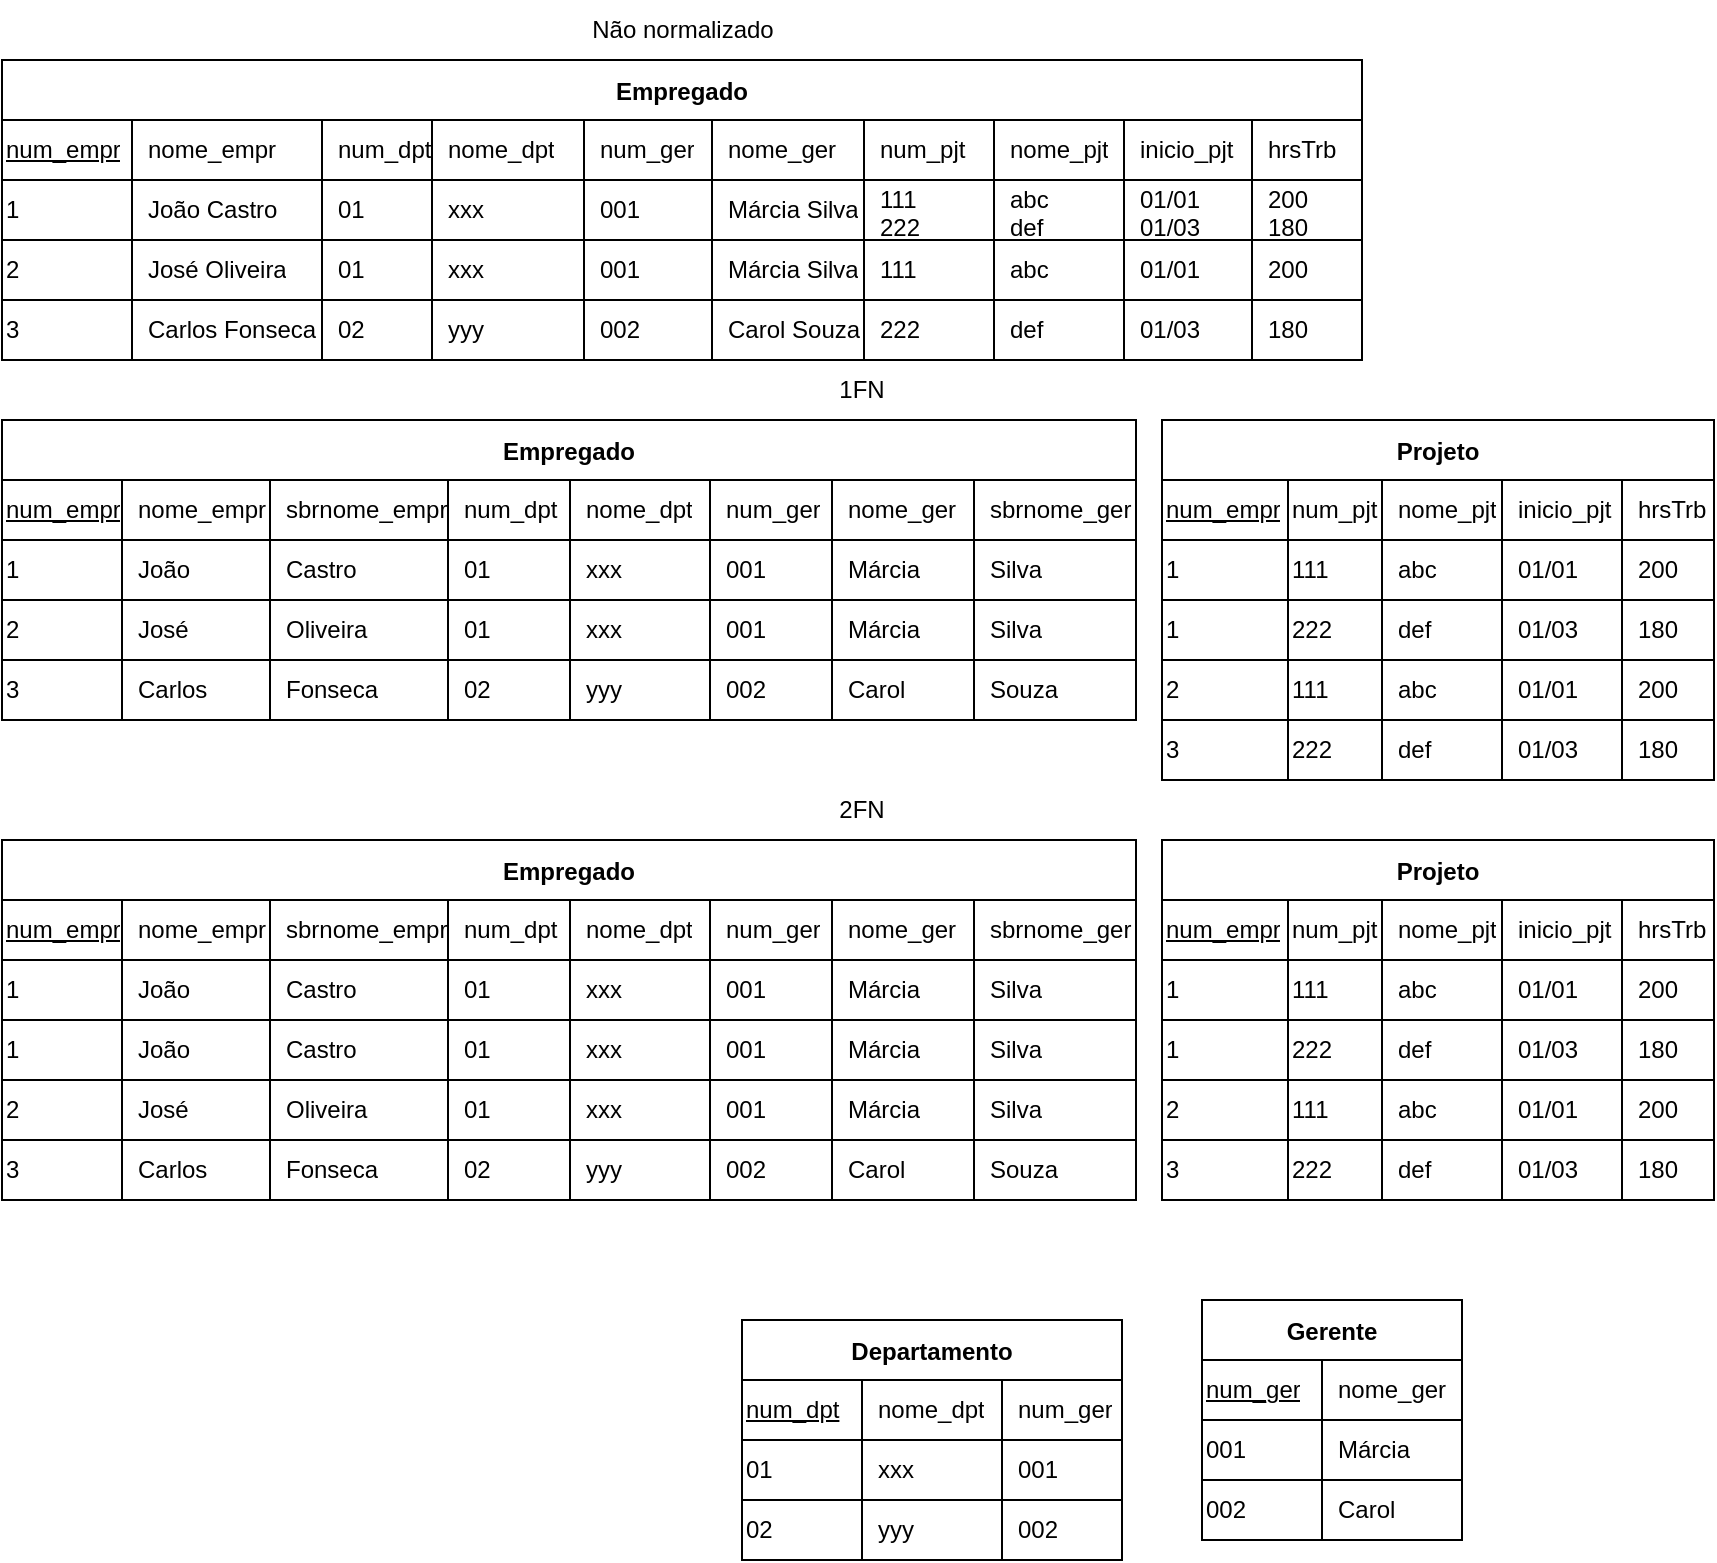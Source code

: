 <mxfile version="19.0.3" type="github">
  <diagram id="XgE1JUOre8vWWVabGImU" name="Ex1a">
    <mxGraphModel dx="663" dy="471" grid="1" gridSize="10" guides="1" tooltips="1" connect="1" arrows="1" fold="1" page="1" pageScale="1" pageWidth="827" pageHeight="1169" math="0" shadow="0">
      <root>
        <mxCell id="0" />
        <mxCell id="1" parent="0" />
        <mxCell id="4aMcX2HvcUoKc_YDr-fY-1" value="Empregado" style="shape=table;startSize=30;container=1;collapsible=0;childLayout=tableLayout;fixedRows=1;rowLines=1;fontStyle=1;rounded=0;sketch=0;swimlaneFillColor=#FFFFFF;gradientColor=none;fillColor=default;align=center;" parent="1" vertex="1">
          <mxGeometry y="30" width="680" height="150" as="geometry" />
        </mxCell>
        <mxCell id="4aMcX2HvcUoKc_YDr-fY-11" style="shape=tableRow;horizontal=0;startSize=0;swimlaneHead=0;swimlaneBody=0;top=0;left=0;bottom=0;right=0;collapsible=0;dropTarget=0;fillColor=none;points=[[0,0.5],[1,0.5]];portConstraint=eastwest;align=center;fontStyle=0;swimlaneFillColor=#FFFFFF;" parent="4aMcX2HvcUoKc_YDr-fY-1" vertex="1">
          <mxGeometry y="30" width="680" height="30" as="geometry" />
        </mxCell>
        <mxCell id="4aMcX2HvcUoKc_YDr-fY-12" value="num_empr" style="shape=partialRectangle;html=1;whiteSpace=wrap;connectable=0;fillColor=none;top=0;left=0;bottom=0;right=0;overflow=hidden;pointerEvents=1;align=left;fontStyle=4;swimlaneFillColor=#FFFFFF;" parent="4aMcX2HvcUoKc_YDr-fY-11" vertex="1">
          <mxGeometry width="65" height="30" as="geometry">
            <mxRectangle width="65" height="30" as="alternateBounds" />
          </mxGeometry>
        </mxCell>
        <mxCell id="4aMcX2HvcUoKc_YDr-fY-13" value="nome_empr" style="shape=partialRectangle;html=1;whiteSpace=wrap;connectable=0;fillColor=none;top=0;left=0;bottom=0;right=0;align=left;spacingLeft=6;overflow=hidden;fontStyle=0;swimlaneFillColor=#FFFFFF;" parent="4aMcX2HvcUoKc_YDr-fY-11" vertex="1">
          <mxGeometry x="65" width="95" height="30" as="geometry">
            <mxRectangle width="95" height="30" as="alternateBounds" />
          </mxGeometry>
        </mxCell>
        <mxCell id="qwS5sUptbz9sXrHOpZHZ-83" value="num_dpt" style="shape=partialRectangle;html=1;whiteSpace=wrap;connectable=0;fillColor=none;top=0;left=0;bottom=0;right=0;align=left;spacingLeft=6;overflow=hidden;fontStyle=0;swimlaneFillColor=#FFFFFF;" vertex="1" parent="4aMcX2HvcUoKc_YDr-fY-11">
          <mxGeometry x="160" width="55" height="30" as="geometry">
            <mxRectangle width="55" height="30" as="alternateBounds" />
          </mxGeometry>
        </mxCell>
        <mxCell id="qwS5sUptbz9sXrHOpZHZ-79" value="nome_dpt" style="shape=partialRectangle;html=1;whiteSpace=wrap;connectable=0;fillColor=none;top=0;left=0;bottom=0;right=0;align=left;spacingLeft=6;overflow=hidden;fontStyle=0;swimlaneFillColor=#FFFFFF;" vertex="1" parent="4aMcX2HvcUoKc_YDr-fY-11">
          <mxGeometry x="215" width="76" height="30" as="geometry">
            <mxRectangle width="76" height="30" as="alternateBounds" />
          </mxGeometry>
        </mxCell>
        <mxCell id="qwS5sUptbz9sXrHOpZHZ-107" value="num_ger" style="shape=partialRectangle;html=1;whiteSpace=wrap;connectable=0;fillColor=none;top=0;left=0;bottom=0;right=0;align=left;spacingLeft=6;overflow=hidden;fontStyle=0;swimlaneFillColor=#FFFFFF;" vertex="1" parent="4aMcX2HvcUoKc_YDr-fY-11">
          <mxGeometry x="291" width="64" height="30" as="geometry">
            <mxRectangle width="64" height="30" as="alternateBounds" />
          </mxGeometry>
        </mxCell>
        <mxCell id="qwS5sUptbz9sXrHOpZHZ-103" value="nome_ger" style="shape=partialRectangle;html=1;whiteSpace=wrap;connectable=0;fillColor=none;top=0;left=0;bottom=0;right=0;align=left;spacingLeft=6;overflow=hidden;fontStyle=0;swimlaneFillColor=#FFFFFF;" vertex="1" parent="4aMcX2HvcUoKc_YDr-fY-11">
          <mxGeometry x="355" width="76" height="30" as="geometry">
            <mxRectangle width="76" height="30" as="alternateBounds" />
          </mxGeometry>
        </mxCell>
        <mxCell id="4aMcX2HvcUoKc_YDr-fY-38" value="num_pjt" style="shape=partialRectangle;html=1;whiteSpace=wrap;connectable=0;fillColor=none;top=0;left=0;bottom=0;right=0;align=left;spacingLeft=6;overflow=hidden;fontStyle=0;swimlaneFillColor=#FFFFFF;" parent="4aMcX2HvcUoKc_YDr-fY-11" vertex="1">
          <mxGeometry x="431" width="65" height="30" as="geometry">
            <mxRectangle width="65" height="30" as="alternateBounds" />
          </mxGeometry>
        </mxCell>
        <mxCell id="qwS5sUptbz9sXrHOpZHZ-115" value="nome_pjt" style="shape=partialRectangle;html=1;whiteSpace=wrap;connectable=0;fillColor=none;top=0;left=0;bottom=0;right=0;align=left;spacingLeft=6;overflow=hidden;fontStyle=0;swimlaneFillColor=#FFFFFF;" vertex="1" parent="4aMcX2HvcUoKc_YDr-fY-11">
          <mxGeometry x="496" width="65" height="30" as="geometry">
            <mxRectangle width="65" height="30" as="alternateBounds" />
          </mxGeometry>
        </mxCell>
        <mxCell id="qwS5sUptbz9sXrHOpZHZ-111" value="inicio_pjt" style="shape=partialRectangle;html=1;whiteSpace=wrap;connectable=0;fillColor=none;top=0;left=0;bottom=0;right=0;align=left;spacingLeft=6;overflow=hidden;fontStyle=0;swimlaneFillColor=#FFFFFF;" vertex="1" parent="4aMcX2HvcUoKc_YDr-fY-11">
          <mxGeometry x="561" width="64" height="30" as="geometry">
            <mxRectangle width="64" height="30" as="alternateBounds" />
          </mxGeometry>
        </mxCell>
        <mxCell id="4aMcX2HvcUoKc_YDr-fY-50" value="hrsTrb" style="shape=partialRectangle;html=1;whiteSpace=wrap;connectable=0;fillColor=none;top=0;left=0;bottom=0;right=0;align=left;spacingLeft=6;overflow=hidden;fontStyle=0;swimlaneFillColor=#FFFFFF;" parent="4aMcX2HvcUoKc_YDr-fY-11" vertex="1">
          <mxGeometry x="625" width="55" height="30" as="geometry">
            <mxRectangle width="55" height="30" as="alternateBounds" />
          </mxGeometry>
        </mxCell>
        <mxCell id="4aMcX2HvcUoKc_YDr-fY-2" value="" style="shape=tableRow;horizontal=0;startSize=0;swimlaneHead=0;swimlaneBody=0;top=0;left=0;bottom=0;right=0;collapsible=0;dropTarget=0;fillColor=none;points=[[0,0.5],[1,0.5]];portConstraint=eastwest;align=center;fontStyle=0;swimlaneFillColor=#FFFFFF;" parent="4aMcX2HvcUoKc_YDr-fY-1" vertex="1">
          <mxGeometry y="60" width="680" height="30" as="geometry" />
        </mxCell>
        <mxCell id="4aMcX2HvcUoKc_YDr-fY-3" value="1" style="shape=partialRectangle;html=1;whiteSpace=wrap;connectable=0;fillColor=none;top=0;left=0;bottom=0;right=0;overflow=hidden;pointerEvents=1;align=left;fontStyle=0;swimlaneFillColor=#FFFFFF;" parent="4aMcX2HvcUoKc_YDr-fY-2" vertex="1">
          <mxGeometry width="65" height="30" as="geometry">
            <mxRectangle width="65" height="30" as="alternateBounds" />
          </mxGeometry>
        </mxCell>
        <mxCell id="4aMcX2HvcUoKc_YDr-fY-4" value="João Castro" style="shape=partialRectangle;html=1;whiteSpace=wrap;connectable=0;fillColor=none;top=0;left=0;bottom=0;right=0;align=left;spacingLeft=6;overflow=hidden;fontStyle=0;swimlaneFillColor=#FFFFFF;" parent="4aMcX2HvcUoKc_YDr-fY-2" vertex="1">
          <mxGeometry x="65" width="95" height="30" as="geometry">
            <mxRectangle width="95" height="30" as="alternateBounds" />
          </mxGeometry>
        </mxCell>
        <mxCell id="qwS5sUptbz9sXrHOpZHZ-84" value="01" style="shape=partialRectangle;html=1;whiteSpace=wrap;connectable=0;fillColor=none;top=0;left=0;bottom=0;right=0;align=left;spacingLeft=6;overflow=hidden;fontStyle=0;swimlaneFillColor=#FFFFFF;" vertex="1" parent="4aMcX2HvcUoKc_YDr-fY-2">
          <mxGeometry x="160" width="55" height="30" as="geometry">
            <mxRectangle width="55" height="30" as="alternateBounds" />
          </mxGeometry>
        </mxCell>
        <mxCell id="qwS5sUptbz9sXrHOpZHZ-80" value="xxx" style="shape=partialRectangle;html=1;whiteSpace=wrap;connectable=0;fillColor=none;top=0;left=0;bottom=0;right=0;align=left;spacingLeft=6;overflow=hidden;fontStyle=0;swimlaneFillColor=#FFFFFF;" vertex="1" parent="4aMcX2HvcUoKc_YDr-fY-2">
          <mxGeometry x="215" width="76" height="30" as="geometry">
            <mxRectangle width="76" height="30" as="alternateBounds" />
          </mxGeometry>
        </mxCell>
        <mxCell id="qwS5sUptbz9sXrHOpZHZ-108" value="001" style="shape=partialRectangle;html=1;whiteSpace=wrap;connectable=0;fillColor=none;top=0;left=0;bottom=0;right=0;align=left;spacingLeft=6;overflow=hidden;fontStyle=0;swimlaneFillColor=#FFFFFF;" vertex="1" parent="4aMcX2HvcUoKc_YDr-fY-2">
          <mxGeometry x="291" width="64" height="30" as="geometry">
            <mxRectangle width="64" height="30" as="alternateBounds" />
          </mxGeometry>
        </mxCell>
        <mxCell id="qwS5sUptbz9sXrHOpZHZ-104" value="Márcia Silva" style="shape=partialRectangle;html=1;whiteSpace=wrap;connectable=0;fillColor=none;top=0;left=0;bottom=0;right=0;align=left;spacingLeft=6;overflow=hidden;fontStyle=0;swimlaneFillColor=#FFFFFF;" vertex="1" parent="4aMcX2HvcUoKc_YDr-fY-2">
          <mxGeometry x="355" width="76" height="30" as="geometry">
            <mxRectangle width="76" height="30" as="alternateBounds" />
          </mxGeometry>
        </mxCell>
        <mxCell id="4aMcX2HvcUoKc_YDr-fY-39" value="111&lt;br&gt;222" style="shape=partialRectangle;html=1;whiteSpace=wrap;connectable=0;fillColor=none;top=0;left=0;bottom=0;right=0;align=left;spacingLeft=6;overflow=hidden;fontStyle=0;swimlaneFillColor=#FFFFFF;" parent="4aMcX2HvcUoKc_YDr-fY-2" vertex="1">
          <mxGeometry x="431" width="65" height="30" as="geometry">
            <mxRectangle width="65" height="30" as="alternateBounds" />
          </mxGeometry>
        </mxCell>
        <mxCell id="qwS5sUptbz9sXrHOpZHZ-116" value="abc&lt;br&gt;def" style="shape=partialRectangle;html=1;whiteSpace=wrap;connectable=0;fillColor=none;top=0;left=0;bottom=0;right=0;align=left;spacingLeft=6;overflow=hidden;fontStyle=0;swimlaneFillColor=#FFFFFF;" vertex="1" parent="4aMcX2HvcUoKc_YDr-fY-2">
          <mxGeometry x="496" width="65" height="30" as="geometry">
            <mxRectangle width="65" height="30" as="alternateBounds" />
          </mxGeometry>
        </mxCell>
        <mxCell id="qwS5sUptbz9sXrHOpZHZ-112" value="01/01&lt;br&gt;01/03" style="shape=partialRectangle;html=1;whiteSpace=wrap;connectable=0;fillColor=none;top=0;left=0;bottom=0;right=0;align=left;spacingLeft=6;overflow=hidden;fontStyle=0;swimlaneFillColor=#FFFFFF;" vertex="1" parent="4aMcX2HvcUoKc_YDr-fY-2">
          <mxGeometry x="561" width="64" height="30" as="geometry">
            <mxRectangle width="64" height="30" as="alternateBounds" />
          </mxGeometry>
        </mxCell>
        <mxCell id="4aMcX2HvcUoKc_YDr-fY-51" value="200&lt;br&gt;180" style="shape=partialRectangle;html=1;whiteSpace=wrap;connectable=0;fillColor=none;top=0;left=0;bottom=0;right=0;align=left;spacingLeft=6;overflow=hidden;fontStyle=0;swimlaneFillColor=#FFFFFF;" parent="4aMcX2HvcUoKc_YDr-fY-2" vertex="1">
          <mxGeometry x="625" width="55" height="30" as="geometry">
            <mxRectangle width="55" height="30" as="alternateBounds" />
          </mxGeometry>
        </mxCell>
        <mxCell id="4aMcX2HvcUoKc_YDr-fY-5" value="" style="shape=tableRow;horizontal=0;startSize=0;swimlaneHead=0;swimlaneBody=0;top=0;left=0;bottom=0;right=0;collapsible=0;dropTarget=0;fillColor=none;points=[[0,0.5],[1,0.5]];portConstraint=eastwest;align=center;fontStyle=0;swimlaneFillColor=#FFFFFF;" parent="4aMcX2HvcUoKc_YDr-fY-1" vertex="1">
          <mxGeometry y="90" width="680" height="30" as="geometry" />
        </mxCell>
        <mxCell id="4aMcX2HvcUoKc_YDr-fY-6" value="2" style="shape=partialRectangle;html=1;whiteSpace=wrap;connectable=0;fillColor=none;top=0;left=0;bottom=0;right=0;overflow=hidden;align=left;fontStyle=0;swimlaneFillColor=#FFFFFF;" parent="4aMcX2HvcUoKc_YDr-fY-5" vertex="1">
          <mxGeometry width="65" height="30" as="geometry">
            <mxRectangle width="65" height="30" as="alternateBounds" />
          </mxGeometry>
        </mxCell>
        <mxCell id="4aMcX2HvcUoKc_YDr-fY-7" value="José Oliveira" style="shape=partialRectangle;html=1;whiteSpace=wrap;connectable=0;fillColor=none;top=0;left=0;bottom=0;right=0;align=left;spacingLeft=6;overflow=hidden;fontStyle=0;swimlaneFillColor=#FFFFFF;" parent="4aMcX2HvcUoKc_YDr-fY-5" vertex="1">
          <mxGeometry x="65" width="95" height="30" as="geometry">
            <mxRectangle width="95" height="30" as="alternateBounds" />
          </mxGeometry>
        </mxCell>
        <mxCell id="qwS5sUptbz9sXrHOpZHZ-85" value="01" style="shape=partialRectangle;html=1;whiteSpace=wrap;connectable=0;fillColor=none;top=0;left=0;bottom=0;right=0;align=left;spacingLeft=6;overflow=hidden;fontStyle=0;swimlaneFillColor=#FFFFFF;" vertex="1" parent="4aMcX2HvcUoKc_YDr-fY-5">
          <mxGeometry x="160" width="55" height="30" as="geometry">
            <mxRectangle width="55" height="30" as="alternateBounds" />
          </mxGeometry>
        </mxCell>
        <mxCell id="qwS5sUptbz9sXrHOpZHZ-81" value="xxx" style="shape=partialRectangle;html=1;whiteSpace=wrap;connectable=0;fillColor=none;top=0;left=0;bottom=0;right=0;align=left;spacingLeft=6;overflow=hidden;fontStyle=0;swimlaneFillColor=#FFFFFF;" vertex="1" parent="4aMcX2HvcUoKc_YDr-fY-5">
          <mxGeometry x="215" width="76" height="30" as="geometry">
            <mxRectangle width="76" height="30" as="alternateBounds" />
          </mxGeometry>
        </mxCell>
        <mxCell id="qwS5sUptbz9sXrHOpZHZ-109" value="001" style="shape=partialRectangle;html=1;whiteSpace=wrap;connectable=0;fillColor=none;top=0;left=0;bottom=0;right=0;align=left;spacingLeft=6;overflow=hidden;fontStyle=0;swimlaneFillColor=#FFFFFF;" vertex="1" parent="4aMcX2HvcUoKc_YDr-fY-5">
          <mxGeometry x="291" width="64" height="30" as="geometry">
            <mxRectangle width="64" height="30" as="alternateBounds" />
          </mxGeometry>
        </mxCell>
        <mxCell id="qwS5sUptbz9sXrHOpZHZ-105" value="Márcia Silva" style="shape=partialRectangle;html=1;whiteSpace=wrap;connectable=0;fillColor=none;top=0;left=0;bottom=0;right=0;align=left;spacingLeft=6;overflow=hidden;fontStyle=0;swimlaneFillColor=#FFFFFF;" vertex="1" parent="4aMcX2HvcUoKc_YDr-fY-5">
          <mxGeometry x="355" width="76" height="30" as="geometry">
            <mxRectangle width="76" height="30" as="alternateBounds" />
          </mxGeometry>
        </mxCell>
        <mxCell id="4aMcX2HvcUoKc_YDr-fY-40" value="111" style="shape=partialRectangle;html=1;whiteSpace=wrap;connectable=0;fillColor=none;top=0;left=0;bottom=0;right=0;align=left;spacingLeft=6;overflow=hidden;fontStyle=0;swimlaneFillColor=#FFFFFF;" parent="4aMcX2HvcUoKc_YDr-fY-5" vertex="1">
          <mxGeometry x="431" width="65" height="30" as="geometry">
            <mxRectangle width="65" height="30" as="alternateBounds" />
          </mxGeometry>
        </mxCell>
        <mxCell id="qwS5sUptbz9sXrHOpZHZ-117" value="abc" style="shape=partialRectangle;html=1;whiteSpace=wrap;connectable=0;fillColor=none;top=0;left=0;bottom=0;right=0;align=left;spacingLeft=6;overflow=hidden;fontStyle=0;swimlaneFillColor=#FFFFFF;" vertex="1" parent="4aMcX2HvcUoKc_YDr-fY-5">
          <mxGeometry x="496" width="65" height="30" as="geometry">
            <mxRectangle width="65" height="30" as="alternateBounds" />
          </mxGeometry>
        </mxCell>
        <mxCell id="qwS5sUptbz9sXrHOpZHZ-113" value="01/01" style="shape=partialRectangle;html=1;whiteSpace=wrap;connectable=0;fillColor=none;top=0;left=0;bottom=0;right=0;align=left;spacingLeft=6;overflow=hidden;fontStyle=0;swimlaneFillColor=#FFFFFF;" vertex="1" parent="4aMcX2HvcUoKc_YDr-fY-5">
          <mxGeometry x="561" width="64" height="30" as="geometry">
            <mxRectangle width="64" height="30" as="alternateBounds" />
          </mxGeometry>
        </mxCell>
        <mxCell id="4aMcX2HvcUoKc_YDr-fY-52" value="200" style="shape=partialRectangle;html=1;whiteSpace=wrap;connectable=0;fillColor=none;top=0;left=0;bottom=0;right=0;align=left;spacingLeft=6;overflow=hidden;fontStyle=0;swimlaneFillColor=#FFFFFF;" parent="4aMcX2HvcUoKc_YDr-fY-5" vertex="1">
          <mxGeometry x="625" width="55" height="30" as="geometry">
            <mxRectangle width="55" height="30" as="alternateBounds" />
          </mxGeometry>
        </mxCell>
        <mxCell id="4aMcX2HvcUoKc_YDr-fY-8" value="" style="shape=tableRow;horizontal=0;startSize=0;swimlaneHead=0;swimlaneBody=0;top=0;left=0;bottom=0;right=0;collapsible=0;dropTarget=0;fillColor=none;points=[[0,0.5],[1,0.5]];portConstraint=eastwest;align=center;fontStyle=0;swimlaneFillColor=#FFFFFF;" parent="4aMcX2HvcUoKc_YDr-fY-1" vertex="1">
          <mxGeometry y="120" width="680" height="30" as="geometry" />
        </mxCell>
        <mxCell id="4aMcX2HvcUoKc_YDr-fY-9" value="3" style="shape=partialRectangle;html=1;whiteSpace=wrap;connectable=0;fillColor=none;top=0;left=0;bottom=0;right=0;overflow=hidden;align=left;fontStyle=0;swimlaneFillColor=#FFFFFF;" parent="4aMcX2HvcUoKc_YDr-fY-8" vertex="1">
          <mxGeometry width="65" height="30" as="geometry">
            <mxRectangle width="65" height="30" as="alternateBounds" />
          </mxGeometry>
        </mxCell>
        <mxCell id="4aMcX2HvcUoKc_YDr-fY-10" value="Carlos Fonseca" style="shape=partialRectangle;html=1;whiteSpace=wrap;connectable=0;fillColor=none;top=0;left=0;bottom=0;right=0;align=left;spacingLeft=6;overflow=hidden;fontStyle=0;swimlaneFillColor=#FFFFFF;" parent="4aMcX2HvcUoKc_YDr-fY-8" vertex="1">
          <mxGeometry x="65" width="95" height="30" as="geometry">
            <mxRectangle width="95" height="30" as="alternateBounds" />
          </mxGeometry>
        </mxCell>
        <mxCell id="qwS5sUptbz9sXrHOpZHZ-86" value="02" style="shape=partialRectangle;html=1;whiteSpace=wrap;connectable=0;fillColor=none;top=0;left=0;bottom=0;right=0;align=left;spacingLeft=6;overflow=hidden;fontStyle=0;swimlaneFillColor=#FFFFFF;" vertex="1" parent="4aMcX2HvcUoKc_YDr-fY-8">
          <mxGeometry x="160" width="55" height="30" as="geometry">
            <mxRectangle width="55" height="30" as="alternateBounds" />
          </mxGeometry>
        </mxCell>
        <mxCell id="qwS5sUptbz9sXrHOpZHZ-82" value="yyy" style="shape=partialRectangle;html=1;whiteSpace=wrap;connectable=0;fillColor=none;top=0;left=0;bottom=0;right=0;align=left;spacingLeft=6;overflow=hidden;fontStyle=0;swimlaneFillColor=#FFFFFF;" vertex="1" parent="4aMcX2HvcUoKc_YDr-fY-8">
          <mxGeometry x="215" width="76" height="30" as="geometry">
            <mxRectangle width="76" height="30" as="alternateBounds" />
          </mxGeometry>
        </mxCell>
        <mxCell id="qwS5sUptbz9sXrHOpZHZ-110" value="002" style="shape=partialRectangle;html=1;whiteSpace=wrap;connectable=0;fillColor=none;top=0;left=0;bottom=0;right=0;align=left;spacingLeft=6;overflow=hidden;fontStyle=0;swimlaneFillColor=#FFFFFF;" vertex="1" parent="4aMcX2HvcUoKc_YDr-fY-8">
          <mxGeometry x="291" width="64" height="30" as="geometry">
            <mxRectangle width="64" height="30" as="alternateBounds" />
          </mxGeometry>
        </mxCell>
        <mxCell id="qwS5sUptbz9sXrHOpZHZ-106" value="Carol Souza" style="shape=partialRectangle;html=1;whiteSpace=wrap;connectable=0;fillColor=none;top=0;left=0;bottom=0;right=0;align=left;spacingLeft=6;overflow=hidden;fontStyle=0;swimlaneFillColor=#FFFFFF;" vertex="1" parent="4aMcX2HvcUoKc_YDr-fY-8">
          <mxGeometry x="355" width="76" height="30" as="geometry">
            <mxRectangle width="76" height="30" as="alternateBounds" />
          </mxGeometry>
        </mxCell>
        <mxCell id="4aMcX2HvcUoKc_YDr-fY-41" value="222" style="shape=partialRectangle;html=1;whiteSpace=wrap;connectable=0;fillColor=none;top=0;left=0;bottom=0;right=0;align=left;spacingLeft=6;overflow=hidden;fontStyle=0;swimlaneFillColor=#FFFFFF;" parent="4aMcX2HvcUoKc_YDr-fY-8" vertex="1">
          <mxGeometry x="431" width="65" height="30" as="geometry">
            <mxRectangle width="65" height="30" as="alternateBounds" />
          </mxGeometry>
        </mxCell>
        <mxCell id="qwS5sUptbz9sXrHOpZHZ-118" value="def" style="shape=partialRectangle;html=1;whiteSpace=wrap;connectable=0;fillColor=none;top=0;left=0;bottom=0;right=0;align=left;spacingLeft=6;overflow=hidden;fontStyle=0;swimlaneFillColor=#FFFFFF;" vertex="1" parent="4aMcX2HvcUoKc_YDr-fY-8">
          <mxGeometry x="496" width="65" height="30" as="geometry">
            <mxRectangle width="65" height="30" as="alternateBounds" />
          </mxGeometry>
        </mxCell>
        <mxCell id="qwS5sUptbz9sXrHOpZHZ-114" value="01/03" style="shape=partialRectangle;html=1;whiteSpace=wrap;connectable=0;fillColor=none;top=0;left=0;bottom=0;right=0;align=left;spacingLeft=6;overflow=hidden;fontStyle=0;swimlaneFillColor=#FFFFFF;" vertex="1" parent="4aMcX2HvcUoKc_YDr-fY-8">
          <mxGeometry x="561" width="64" height="30" as="geometry">
            <mxRectangle width="64" height="30" as="alternateBounds" />
          </mxGeometry>
        </mxCell>
        <mxCell id="4aMcX2HvcUoKc_YDr-fY-53" value="180" style="shape=partialRectangle;html=1;whiteSpace=wrap;connectable=0;fillColor=none;top=0;left=0;bottom=0;right=0;align=left;spacingLeft=6;overflow=hidden;fontStyle=0;swimlaneFillColor=#FFFFFF;" parent="4aMcX2HvcUoKc_YDr-fY-8" vertex="1">
          <mxGeometry x="625" width="55" height="30" as="geometry">
            <mxRectangle width="55" height="30" as="alternateBounds" />
          </mxGeometry>
        </mxCell>
        <mxCell id="GKqQX2r0fkiZeaBiD0wz-1" value="Departamento" style="shape=table;startSize=30;container=1;collapsible=0;childLayout=tableLayout;fixedRows=1;rowLines=1;fontStyle=1;rounded=0;sketch=0;fillColor=default;gradientColor=none;swimlaneFillColor=#FFFFFF;" parent="1" vertex="1">
          <mxGeometry x="370" y="660" width="190" height="120" as="geometry" />
        </mxCell>
        <mxCell id="GKqQX2r0fkiZeaBiD0wz-2" value="" style="shape=tableRow;horizontal=0;startSize=0;swimlaneHead=0;swimlaneBody=0;top=0;left=0;bottom=0;right=0;collapsible=0;dropTarget=0;fillColor=none;points=[[0,0.5],[1,0.5]];portConstraint=eastwest;rounded=0;sketch=0;fontStyle=0;swimlaneFillColor=#FFFFFF;" parent="GKqQX2r0fkiZeaBiD0wz-1" vertex="1">
          <mxGeometry y="30" width="190" height="30" as="geometry" />
        </mxCell>
        <mxCell id="GKqQX2r0fkiZeaBiD0wz-3" value="num_dpt" style="shape=partialRectangle;html=1;whiteSpace=wrap;connectable=0;fillColor=none;top=0;left=0;bottom=0;right=0;overflow=hidden;pointerEvents=1;rounded=0;sketch=0;fontStyle=4;align=left;swimlaneFillColor=#FFFFFF;" parent="GKqQX2r0fkiZeaBiD0wz-2" vertex="1">
          <mxGeometry width="60" height="30" as="geometry">
            <mxRectangle width="60" height="30" as="alternateBounds" />
          </mxGeometry>
        </mxCell>
        <mxCell id="GKqQX2r0fkiZeaBiD0wz-4" value="nome_dpt" style="shape=partialRectangle;html=1;whiteSpace=wrap;connectable=0;fillColor=none;top=0;left=0;bottom=0;right=0;align=left;spacingLeft=6;overflow=hidden;rounded=0;sketch=0;fontStyle=0;swimlaneFillColor=#FFFFFF;" parent="GKqQX2r0fkiZeaBiD0wz-2" vertex="1">
          <mxGeometry x="60" width="70" height="30" as="geometry">
            <mxRectangle width="70" height="30" as="alternateBounds" />
          </mxGeometry>
        </mxCell>
        <mxCell id="GKqQX2r0fkiZeaBiD0wz-11" value="num_ger" style="shape=partialRectangle;html=1;whiteSpace=wrap;connectable=0;fillColor=none;top=0;left=0;bottom=0;right=0;align=left;spacingLeft=6;overflow=hidden;rounded=0;sketch=0;fontStyle=0;swimlaneFillColor=#FFFFFF;" parent="GKqQX2r0fkiZeaBiD0wz-2" vertex="1">
          <mxGeometry x="130" width="60" height="30" as="geometry">
            <mxRectangle width="60" height="30" as="alternateBounds" />
          </mxGeometry>
        </mxCell>
        <mxCell id="GKqQX2r0fkiZeaBiD0wz-5" value="" style="shape=tableRow;horizontal=0;startSize=0;swimlaneHead=0;swimlaneBody=0;top=0;left=0;bottom=0;right=0;collapsible=0;dropTarget=0;fillColor=none;points=[[0,0.5],[1,0.5]];portConstraint=eastwest;rounded=0;sketch=0;fontStyle=0;swimlaneFillColor=#FFFFFF;" parent="GKqQX2r0fkiZeaBiD0wz-1" vertex="1">
          <mxGeometry y="60" width="190" height="30" as="geometry" />
        </mxCell>
        <mxCell id="GKqQX2r0fkiZeaBiD0wz-6" value="01" style="shape=partialRectangle;html=1;whiteSpace=wrap;connectable=0;fillColor=none;top=0;left=0;bottom=0;right=0;overflow=hidden;rounded=0;sketch=0;align=left;fontStyle=0;swimlaneFillColor=#FFFFFF;" parent="GKqQX2r0fkiZeaBiD0wz-5" vertex="1">
          <mxGeometry width="60" height="30" as="geometry">
            <mxRectangle width="60" height="30" as="alternateBounds" />
          </mxGeometry>
        </mxCell>
        <mxCell id="GKqQX2r0fkiZeaBiD0wz-7" value="xxx" style="shape=partialRectangle;html=1;whiteSpace=wrap;connectable=0;fillColor=none;top=0;left=0;bottom=0;right=0;align=left;spacingLeft=6;overflow=hidden;rounded=0;sketch=0;fontStyle=0;swimlaneFillColor=#FFFFFF;" parent="GKqQX2r0fkiZeaBiD0wz-5" vertex="1">
          <mxGeometry x="60" width="70" height="30" as="geometry">
            <mxRectangle width="70" height="30" as="alternateBounds" />
          </mxGeometry>
        </mxCell>
        <mxCell id="GKqQX2r0fkiZeaBiD0wz-12" value="001" style="shape=partialRectangle;html=1;whiteSpace=wrap;connectable=0;fillColor=none;top=0;left=0;bottom=0;right=0;align=left;spacingLeft=6;overflow=hidden;rounded=0;sketch=0;fontStyle=0;swimlaneFillColor=#FFFFFF;" parent="GKqQX2r0fkiZeaBiD0wz-5" vertex="1">
          <mxGeometry x="130" width="60" height="30" as="geometry">
            <mxRectangle width="60" height="30" as="alternateBounds" />
          </mxGeometry>
        </mxCell>
        <mxCell id="GKqQX2r0fkiZeaBiD0wz-8" value="" style="shape=tableRow;horizontal=0;startSize=0;swimlaneHead=0;swimlaneBody=0;top=0;left=0;bottom=0;right=0;collapsible=0;dropTarget=0;fillColor=none;points=[[0,0.5],[1,0.5]];portConstraint=eastwest;rounded=0;sketch=0;fontStyle=0;swimlaneFillColor=#FFFFFF;" parent="GKqQX2r0fkiZeaBiD0wz-1" vertex="1">
          <mxGeometry y="90" width="190" height="30" as="geometry" />
        </mxCell>
        <mxCell id="GKqQX2r0fkiZeaBiD0wz-9" value="02" style="shape=partialRectangle;html=1;whiteSpace=wrap;connectable=0;fillColor=none;top=0;left=0;bottom=0;right=0;overflow=hidden;rounded=0;sketch=0;align=left;fontStyle=0;swimlaneFillColor=#FFFFFF;" parent="GKqQX2r0fkiZeaBiD0wz-8" vertex="1">
          <mxGeometry width="60" height="30" as="geometry">
            <mxRectangle width="60" height="30" as="alternateBounds" />
          </mxGeometry>
        </mxCell>
        <mxCell id="GKqQX2r0fkiZeaBiD0wz-10" value="yyy" style="shape=partialRectangle;html=1;whiteSpace=wrap;connectable=0;fillColor=none;top=0;left=0;bottom=0;right=0;align=left;spacingLeft=6;overflow=hidden;rounded=0;sketch=0;fontStyle=0;swimlaneFillColor=#FFFFFF;" parent="GKqQX2r0fkiZeaBiD0wz-8" vertex="1">
          <mxGeometry x="60" width="70" height="30" as="geometry">
            <mxRectangle width="70" height="30" as="alternateBounds" />
          </mxGeometry>
        </mxCell>
        <mxCell id="GKqQX2r0fkiZeaBiD0wz-13" value="002" style="shape=partialRectangle;html=1;whiteSpace=wrap;connectable=0;fillColor=none;top=0;left=0;bottom=0;right=0;align=left;spacingLeft=6;overflow=hidden;rounded=0;sketch=0;fontStyle=0;swimlaneFillColor=#FFFFFF;" parent="GKqQX2r0fkiZeaBiD0wz-8" vertex="1">
          <mxGeometry x="130" width="60" height="30" as="geometry">
            <mxRectangle width="60" height="30" as="alternateBounds" />
          </mxGeometry>
        </mxCell>
        <mxCell id="GKqQX2r0fkiZeaBiD0wz-14" value="Gerente" style="shape=table;startSize=30;container=1;collapsible=0;childLayout=tableLayout;fixedRows=1;rowLines=1;fontStyle=1;rounded=0;sketch=0;fillColor=default;gradientColor=none;swimlaneFillColor=#FFFFFF;" parent="1" vertex="1">
          <mxGeometry x="600" y="650" width="130" height="120" as="geometry" />
        </mxCell>
        <mxCell id="GKqQX2r0fkiZeaBiD0wz-15" value="" style="shape=tableRow;horizontal=0;startSize=0;swimlaneHead=0;swimlaneBody=0;top=0;left=0;bottom=0;right=0;collapsible=0;dropTarget=0;fillColor=none;points=[[0,0.5],[1,0.5]];portConstraint=eastwest;rounded=0;sketch=0;fontStyle=0;swimlaneFillColor=#FFFFFF;" parent="GKqQX2r0fkiZeaBiD0wz-14" vertex="1">
          <mxGeometry y="30" width="130" height="30" as="geometry" />
        </mxCell>
        <mxCell id="GKqQX2r0fkiZeaBiD0wz-16" value="num_ger" style="shape=partialRectangle;html=1;whiteSpace=wrap;connectable=0;fillColor=none;top=0;left=0;bottom=0;right=0;overflow=hidden;pointerEvents=1;rounded=0;sketch=0;fontStyle=4;align=left;swimlaneFillColor=#FFFFFF;" parent="GKqQX2r0fkiZeaBiD0wz-15" vertex="1">
          <mxGeometry width="60" height="30" as="geometry">
            <mxRectangle width="60" height="30" as="alternateBounds" />
          </mxGeometry>
        </mxCell>
        <mxCell id="GKqQX2r0fkiZeaBiD0wz-17" value="nome_ger" style="shape=partialRectangle;html=1;whiteSpace=wrap;connectable=0;fillColor=none;top=0;left=0;bottom=0;right=0;align=left;spacingLeft=6;overflow=hidden;rounded=0;sketch=0;fontStyle=0;swimlaneFillColor=#FFFFFF;" parent="GKqQX2r0fkiZeaBiD0wz-15" vertex="1">
          <mxGeometry x="60" width="70" height="30" as="geometry">
            <mxRectangle width="70" height="30" as="alternateBounds" />
          </mxGeometry>
        </mxCell>
        <mxCell id="GKqQX2r0fkiZeaBiD0wz-19" value="" style="shape=tableRow;horizontal=0;startSize=0;swimlaneHead=0;swimlaneBody=0;top=0;left=0;bottom=0;right=0;collapsible=0;dropTarget=0;fillColor=none;points=[[0,0.5],[1,0.5]];portConstraint=eastwest;rounded=0;sketch=0;fontStyle=0;swimlaneFillColor=#FFFFFF;" parent="GKqQX2r0fkiZeaBiD0wz-14" vertex="1">
          <mxGeometry y="60" width="130" height="30" as="geometry" />
        </mxCell>
        <mxCell id="GKqQX2r0fkiZeaBiD0wz-20" value="001" style="shape=partialRectangle;html=1;whiteSpace=wrap;connectable=0;fillColor=none;top=0;left=0;bottom=0;right=0;overflow=hidden;rounded=0;sketch=0;align=left;fontStyle=0;swimlaneFillColor=#FFFFFF;" parent="GKqQX2r0fkiZeaBiD0wz-19" vertex="1">
          <mxGeometry width="60" height="30" as="geometry">
            <mxRectangle width="60" height="30" as="alternateBounds" />
          </mxGeometry>
        </mxCell>
        <mxCell id="GKqQX2r0fkiZeaBiD0wz-21" value="Márcia" style="shape=partialRectangle;html=1;whiteSpace=wrap;connectable=0;fillColor=none;top=0;left=0;bottom=0;right=0;align=left;spacingLeft=6;overflow=hidden;rounded=0;sketch=0;fontStyle=0;swimlaneFillColor=#FFFFFF;" parent="GKqQX2r0fkiZeaBiD0wz-19" vertex="1">
          <mxGeometry x="60" width="70" height="30" as="geometry">
            <mxRectangle width="70" height="30" as="alternateBounds" />
          </mxGeometry>
        </mxCell>
        <mxCell id="GKqQX2r0fkiZeaBiD0wz-23" value="" style="shape=tableRow;horizontal=0;startSize=0;swimlaneHead=0;swimlaneBody=0;top=0;left=0;bottom=0;right=0;collapsible=0;dropTarget=0;fillColor=none;points=[[0,0.5],[1,0.5]];portConstraint=eastwest;rounded=0;sketch=0;fontStyle=0;swimlaneFillColor=#FFFFFF;" parent="GKqQX2r0fkiZeaBiD0wz-14" vertex="1">
          <mxGeometry y="90" width="130" height="30" as="geometry" />
        </mxCell>
        <mxCell id="GKqQX2r0fkiZeaBiD0wz-24" value="002" style="shape=partialRectangle;html=1;whiteSpace=wrap;connectable=0;fillColor=none;top=0;left=0;bottom=0;right=0;overflow=hidden;rounded=0;sketch=0;align=left;fontStyle=0;swimlaneFillColor=#FFFFFF;" parent="GKqQX2r0fkiZeaBiD0wz-23" vertex="1">
          <mxGeometry width="60" height="30" as="geometry">
            <mxRectangle width="60" height="30" as="alternateBounds" />
          </mxGeometry>
        </mxCell>
        <mxCell id="GKqQX2r0fkiZeaBiD0wz-25" value="Carol" style="shape=partialRectangle;html=1;whiteSpace=wrap;connectable=0;fillColor=none;top=0;left=0;bottom=0;right=0;align=left;spacingLeft=6;overflow=hidden;rounded=0;sketch=0;fontStyle=0;swimlaneFillColor=#FFFFFF;" parent="GKqQX2r0fkiZeaBiD0wz-23" vertex="1">
          <mxGeometry x="60" width="70" height="30" as="geometry">
            <mxRectangle width="70" height="30" as="alternateBounds" />
          </mxGeometry>
        </mxCell>
        <mxCell id="GKqQX2r0fkiZeaBiD0wz-37" value="Projeto" style="shape=table;startSize=30;container=1;collapsible=0;childLayout=tableLayout;fixedRows=1;rowLines=1;fontStyle=1;rounded=0;sketch=0;fillColor=default;gradientColor=none;swimlaneFillColor=#FFFFFF;" parent="1" vertex="1">
          <mxGeometry x="580" y="210" width="276" height="180" as="geometry" />
        </mxCell>
        <mxCell id="GKqQX2r0fkiZeaBiD0wz-38" value="" style="shape=tableRow;horizontal=0;startSize=0;swimlaneHead=0;swimlaneBody=0;top=0;left=0;bottom=0;right=0;collapsible=0;dropTarget=0;fillColor=none;points=[[0,0.5],[1,0.5]];portConstraint=eastwest;rounded=0;sketch=0;fontStyle=0;swimlaneFillColor=#FFFFFF;" parent="GKqQX2r0fkiZeaBiD0wz-37" vertex="1">
          <mxGeometry y="30" width="276" height="30" as="geometry" />
        </mxCell>
        <mxCell id="qwS5sUptbz9sXrHOpZHZ-187" value="num_empr" style="shape=partialRectangle;html=1;whiteSpace=wrap;connectable=0;fillColor=none;top=0;left=0;bottom=0;right=0;overflow=hidden;pointerEvents=1;rounded=0;sketch=0;fontStyle=4;align=left;swimlaneFillColor=#FFFFFF;" vertex="1" parent="GKqQX2r0fkiZeaBiD0wz-38">
          <mxGeometry width="63" height="30" as="geometry">
            <mxRectangle width="63" height="30" as="alternateBounds" />
          </mxGeometry>
        </mxCell>
        <mxCell id="GKqQX2r0fkiZeaBiD0wz-39" value="num_pjt" style="shape=partialRectangle;html=1;whiteSpace=wrap;connectable=0;fillColor=none;top=0;left=0;bottom=0;right=0;overflow=hidden;pointerEvents=1;rounded=0;sketch=0;fontStyle=0;align=left;swimlaneFillColor=#FFFFFF;" parent="GKqQX2r0fkiZeaBiD0wz-38" vertex="1">
          <mxGeometry x="63" width="47" height="30" as="geometry">
            <mxRectangle width="47" height="30" as="alternateBounds" />
          </mxGeometry>
        </mxCell>
        <mxCell id="GKqQX2r0fkiZeaBiD0wz-40" value="nome_pjt" style="shape=partialRectangle;html=1;whiteSpace=wrap;connectable=0;fillColor=none;top=0;left=0;bottom=0;right=0;align=left;spacingLeft=6;overflow=hidden;rounded=0;sketch=0;fontStyle=0;swimlaneFillColor=#FFFFFF;" parent="GKqQX2r0fkiZeaBiD0wz-38" vertex="1">
          <mxGeometry x="110" width="60" height="30" as="geometry">
            <mxRectangle width="60" height="30" as="alternateBounds" />
          </mxGeometry>
        </mxCell>
        <mxCell id="GKqQX2r0fkiZeaBiD0wz-41" value="&lt;span style=&quot;&quot;&gt;inicio_pjt&lt;/span&gt;" style="shape=partialRectangle;html=1;whiteSpace=wrap;connectable=0;fillColor=none;top=0;left=0;bottom=0;right=0;align=left;spacingLeft=6;overflow=hidden;rounded=0;sketch=0;fontStyle=0;swimlaneFillColor=#FFFFFF;" parent="GKqQX2r0fkiZeaBiD0wz-38" vertex="1">
          <mxGeometry x="170" width="60" height="30" as="geometry">
            <mxRectangle width="60" height="30" as="alternateBounds" />
          </mxGeometry>
        </mxCell>
        <mxCell id="GKqQX2r0fkiZeaBiD0wz-56" value="&lt;span style=&quot;&quot;&gt;hrsTrb&lt;/span&gt;" style="shape=partialRectangle;html=1;whiteSpace=wrap;connectable=0;fillColor=none;top=0;left=0;bottom=0;right=0;align=left;spacingLeft=6;overflow=hidden;rounded=0;sketch=0;fontStyle=0;swimlaneFillColor=#FFFFFF;" parent="GKqQX2r0fkiZeaBiD0wz-38" vertex="1">
          <mxGeometry x="230" width="46" height="30" as="geometry">
            <mxRectangle width="46" height="30" as="alternateBounds" />
          </mxGeometry>
        </mxCell>
        <mxCell id="GKqQX2r0fkiZeaBiD0wz-42" value="" style="shape=tableRow;horizontal=0;startSize=0;swimlaneHead=0;swimlaneBody=0;top=0;left=0;bottom=0;right=0;collapsible=0;dropTarget=0;fillColor=none;points=[[0,0.5],[1,0.5]];portConstraint=eastwest;rounded=0;sketch=0;fontStyle=0;swimlaneFillColor=#FFFFFF;" parent="GKqQX2r0fkiZeaBiD0wz-37" vertex="1">
          <mxGeometry y="60" width="276" height="30" as="geometry" />
        </mxCell>
        <mxCell id="qwS5sUptbz9sXrHOpZHZ-188" value="1" style="shape=partialRectangle;html=1;whiteSpace=wrap;connectable=0;fillColor=none;top=0;left=0;bottom=0;right=0;overflow=hidden;rounded=0;sketch=0;align=left;fontStyle=0;swimlaneFillColor=#FFFFFF;" vertex="1" parent="GKqQX2r0fkiZeaBiD0wz-42">
          <mxGeometry width="63" height="30" as="geometry">
            <mxRectangle width="63" height="30" as="alternateBounds" />
          </mxGeometry>
        </mxCell>
        <mxCell id="GKqQX2r0fkiZeaBiD0wz-43" value="111" style="shape=partialRectangle;html=1;whiteSpace=wrap;connectable=0;fillColor=none;top=0;left=0;bottom=0;right=0;overflow=hidden;rounded=0;sketch=0;align=left;fontStyle=0;swimlaneFillColor=#FFFFFF;" parent="GKqQX2r0fkiZeaBiD0wz-42" vertex="1">
          <mxGeometry x="63" width="47" height="30" as="geometry">
            <mxRectangle width="47" height="30" as="alternateBounds" />
          </mxGeometry>
        </mxCell>
        <mxCell id="GKqQX2r0fkiZeaBiD0wz-44" value="abc" style="shape=partialRectangle;html=1;whiteSpace=wrap;connectable=0;fillColor=none;top=0;left=0;bottom=0;right=0;align=left;spacingLeft=6;overflow=hidden;rounded=0;sketch=0;fontStyle=0;swimlaneFillColor=#FFFFFF;" parent="GKqQX2r0fkiZeaBiD0wz-42" vertex="1">
          <mxGeometry x="110" width="60" height="30" as="geometry">
            <mxRectangle width="60" height="30" as="alternateBounds" />
          </mxGeometry>
        </mxCell>
        <mxCell id="GKqQX2r0fkiZeaBiD0wz-45" value="01/01" style="shape=partialRectangle;html=1;whiteSpace=wrap;connectable=0;fillColor=none;top=0;left=0;bottom=0;right=0;align=left;spacingLeft=6;overflow=hidden;rounded=0;sketch=0;fontStyle=0;swimlaneFillColor=#FFFFFF;" parent="GKqQX2r0fkiZeaBiD0wz-42" vertex="1">
          <mxGeometry x="170" width="60" height="30" as="geometry">
            <mxRectangle width="60" height="30" as="alternateBounds" />
          </mxGeometry>
        </mxCell>
        <mxCell id="GKqQX2r0fkiZeaBiD0wz-57" value="200" style="shape=partialRectangle;html=1;whiteSpace=wrap;connectable=0;fillColor=none;top=0;left=0;bottom=0;right=0;align=left;spacingLeft=6;overflow=hidden;rounded=0;sketch=0;fontStyle=0;swimlaneFillColor=#FFFFFF;" parent="GKqQX2r0fkiZeaBiD0wz-42" vertex="1">
          <mxGeometry x="230" width="46" height="30" as="geometry">
            <mxRectangle width="46" height="30" as="alternateBounds" />
          </mxGeometry>
        </mxCell>
        <mxCell id="GKqQX2r0fkiZeaBiD0wz-46" value="" style="shape=tableRow;horizontal=0;startSize=0;swimlaneHead=0;swimlaneBody=0;top=0;left=0;bottom=0;right=0;collapsible=0;dropTarget=0;fillColor=none;points=[[0,0.5],[1,0.5]];portConstraint=eastwest;rounded=0;sketch=0;fontStyle=0;swimlaneFillColor=#FFFFFF;" parent="GKqQX2r0fkiZeaBiD0wz-37" vertex="1">
          <mxGeometry y="90" width="276" height="30" as="geometry" />
        </mxCell>
        <mxCell id="qwS5sUptbz9sXrHOpZHZ-189" value="1" style="shape=partialRectangle;html=1;whiteSpace=wrap;connectable=0;fillColor=none;top=0;left=0;bottom=0;right=0;overflow=hidden;rounded=0;sketch=0;align=left;fontStyle=0;swimlaneFillColor=#FFFFFF;" vertex="1" parent="GKqQX2r0fkiZeaBiD0wz-46">
          <mxGeometry width="63" height="30" as="geometry">
            <mxRectangle width="63" height="30" as="alternateBounds" />
          </mxGeometry>
        </mxCell>
        <mxCell id="GKqQX2r0fkiZeaBiD0wz-47" value="222" style="shape=partialRectangle;html=1;whiteSpace=wrap;connectable=0;fillColor=none;top=0;left=0;bottom=0;right=0;overflow=hidden;rounded=0;sketch=0;align=left;fontStyle=0;swimlaneFillColor=#FFFFFF;" parent="GKqQX2r0fkiZeaBiD0wz-46" vertex="1">
          <mxGeometry x="63" width="47" height="30" as="geometry">
            <mxRectangle width="47" height="30" as="alternateBounds" />
          </mxGeometry>
        </mxCell>
        <mxCell id="GKqQX2r0fkiZeaBiD0wz-48" value="def" style="shape=partialRectangle;html=1;whiteSpace=wrap;connectable=0;fillColor=none;top=0;left=0;bottom=0;right=0;align=left;spacingLeft=6;overflow=hidden;rounded=0;sketch=0;fontStyle=0;swimlaneFillColor=#FFFFFF;" parent="GKqQX2r0fkiZeaBiD0wz-46" vertex="1">
          <mxGeometry x="110" width="60" height="30" as="geometry">
            <mxRectangle width="60" height="30" as="alternateBounds" />
          </mxGeometry>
        </mxCell>
        <mxCell id="GKqQX2r0fkiZeaBiD0wz-49" value="01/03" style="shape=partialRectangle;html=1;whiteSpace=wrap;connectable=0;fillColor=none;top=0;left=0;bottom=0;right=0;align=left;spacingLeft=6;overflow=hidden;rounded=0;sketch=0;fontStyle=0;swimlaneFillColor=#FFFFFF;" parent="GKqQX2r0fkiZeaBiD0wz-46" vertex="1">
          <mxGeometry x="170" width="60" height="30" as="geometry">
            <mxRectangle width="60" height="30" as="alternateBounds" />
          </mxGeometry>
        </mxCell>
        <mxCell id="GKqQX2r0fkiZeaBiD0wz-58" value="180" style="shape=partialRectangle;html=1;whiteSpace=wrap;connectable=0;fillColor=none;top=0;left=0;bottom=0;right=0;align=left;spacingLeft=6;overflow=hidden;rounded=0;sketch=0;fontStyle=0;swimlaneFillColor=#FFFFFF;" parent="GKqQX2r0fkiZeaBiD0wz-46" vertex="1">
          <mxGeometry x="230" width="46" height="30" as="geometry">
            <mxRectangle width="46" height="30" as="alternateBounds" />
          </mxGeometry>
        </mxCell>
        <mxCell id="qwS5sUptbz9sXrHOpZHZ-190" style="shape=tableRow;horizontal=0;startSize=0;swimlaneHead=0;swimlaneBody=0;top=0;left=0;bottom=0;right=0;collapsible=0;dropTarget=0;fillColor=none;points=[[0,0.5],[1,0.5]];portConstraint=eastwest;rounded=0;sketch=0;fontStyle=0;swimlaneFillColor=#FFFFFF;" vertex="1" parent="GKqQX2r0fkiZeaBiD0wz-37">
          <mxGeometry y="120" width="276" height="30" as="geometry" />
        </mxCell>
        <mxCell id="qwS5sUptbz9sXrHOpZHZ-191" value="2" style="shape=partialRectangle;html=1;whiteSpace=wrap;connectable=0;fillColor=none;top=0;left=0;bottom=0;right=0;overflow=hidden;rounded=0;sketch=0;align=left;fontStyle=0;swimlaneFillColor=#FFFFFF;" vertex="1" parent="qwS5sUptbz9sXrHOpZHZ-190">
          <mxGeometry width="63" height="30" as="geometry">
            <mxRectangle width="63" height="30" as="alternateBounds" />
          </mxGeometry>
        </mxCell>
        <mxCell id="qwS5sUptbz9sXrHOpZHZ-192" value="111" style="shape=partialRectangle;html=1;whiteSpace=wrap;connectable=0;fillColor=none;top=0;left=0;bottom=0;right=0;overflow=hidden;rounded=0;sketch=0;align=left;fontStyle=0;swimlaneFillColor=#FFFFFF;" vertex="1" parent="qwS5sUptbz9sXrHOpZHZ-190">
          <mxGeometry x="63" width="47" height="30" as="geometry">
            <mxRectangle width="47" height="30" as="alternateBounds" />
          </mxGeometry>
        </mxCell>
        <mxCell id="qwS5sUptbz9sXrHOpZHZ-193" value="abc" style="shape=partialRectangle;html=1;whiteSpace=wrap;connectable=0;fillColor=none;top=0;left=0;bottom=0;right=0;align=left;spacingLeft=6;overflow=hidden;rounded=0;sketch=0;fontStyle=0;swimlaneFillColor=#FFFFFF;" vertex="1" parent="qwS5sUptbz9sXrHOpZHZ-190">
          <mxGeometry x="110" width="60" height="30" as="geometry">
            <mxRectangle width="60" height="30" as="alternateBounds" />
          </mxGeometry>
        </mxCell>
        <mxCell id="qwS5sUptbz9sXrHOpZHZ-194" value="01/01" style="shape=partialRectangle;html=1;whiteSpace=wrap;connectable=0;fillColor=none;top=0;left=0;bottom=0;right=0;align=left;spacingLeft=6;overflow=hidden;rounded=0;sketch=0;fontStyle=0;swimlaneFillColor=#FFFFFF;" vertex="1" parent="qwS5sUptbz9sXrHOpZHZ-190">
          <mxGeometry x="170" width="60" height="30" as="geometry">
            <mxRectangle width="60" height="30" as="alternateBounds" />
          </mxGeometry>
        </mxCell>
        <mxCell id="qwS5sUptbz9sXrHOpZHZ-195" value="200" style="shape=partialRectangle;html=1;whiteSpace=wrap;connectable=0;fillColor=none;top=0;left=0;bottom=0;right=0;align=left;spacingLeft=6;overflow=hidden;rounded=0;sketch=0;fontStyle=0;swimlaneFillColor=#FFFFFF;" vertex="1" parent="qwS5sUptbz9sXrHOpZHZ-190">
          <mxGeometry x="230" width="46" height="30" as="geometry">
            <mxRectangle width="46" height="30" as="alternateBounds" />
          </mxGeometry>
        </mxCell>
        <mxCell id="qwS5sUptbz9sXrHOpZHZ-196" style="shape=tableRow;horizontal=0;startSize=0;swimlaneHead=0;swimlaneBody=0;top=0;left=0;bottom=0;right=0;collapsible=0;dropTarget=0;fillColor=none;points=[[0,0.5],[1,0.5]];portConstraint=eastwest;rounded=0;sketch=0;fontStyle=0;swimlaneFillColor=#FFFFFF;" vertex="1" parent="GKqQX2r0fkiZeaBiD0wz-37">
          <mxGeometry y="150" width="276" height="30" as="geometry" />
        </mxCell>
        <mxCell id="qwS5sUptbz9sXrHOpZHZ-197" value="3" style="shape=partialRectangle;html=1;whiteSpace=wrap;connectable=0;fillColor=none;top=0;left=0;bottom=0;right=0;overflow=hidden;rounded=0;sketch=0;align=left;fontStyle=0;swimlaneFillColor=#FFFFFF;" vertex="1" parent="qwS5sUptbz9sXrHOpZHZ-196">
          <mxGeometry width="63" height="30" as="geometry">
            <mxRectangle width="63" height="30" as="alternateBounds" />
          </mxGeometry>
        </mxCell>
        <mxCell id="qwS5sUptbz9sXrHOpZHZ-198" value="222" style="shape=partialRectangle;html=1;whiteSpace=wrap;connectable=0;fillColor=none;top=0;left=0;bottom=0;right=0;overflow=hidden;rounded=0;sketch=0;align=left;fontStyle=0;swimlaneFillColor=#FFFFFF;" vertex="1" parent="qwS5sUptbz9sXrHOpZHZ-196">
          <mxGeometry x="63" width="47" height="30" as="geometry">
            <mxRectangle width="47" height="30" as="alternateBounds" />
          </mxGeometry>
        </mxCell>
        <mxCell id="qwS5sUptbz9sXrHOpZHZ-199" value="def" style="shape=partialRectangle;html=1;whiteSpace=wrap;connectable=0;fillColor=none;top=0;left=0;bottom=0;right=0;align=left;spacingLeft=6;overflow=hidden;rounded=0;sketch=0;fontStyle=0;swimlaneFillColor=#FFFFFF;" vertex="1" parent="qwS5sUptbz9sXrHOpZHZ-196">
          <mxGeometry x="110" width="60" height="30" as="geometry">
            <mxRectangle width="60" height="30" as="alternateBounds" />
          </mxGeometry>
        </mxCell>
        <mxCell id="qwS5sUptbz9sXrHOpZHZ-200" value="01/03" style="shape=partialRectangle;html=1;whiteSpace=wrap;connectable=0;fillColor=none;top=0;left=0;bottom=0;right=0;align=left;spacingLeft=6;overflow=hidden;rounded=0;sketch=0;fontStyle=0;swimlaneFillColor=#FFFFFF;" vertex="1" parent="qwS5sUptbz9sXrHOpZHZ-196">
          <mxGeometry x="170" width="60" height="30" as="geometry">
            <mxRectangle width="60" height="30" as="alternateBounds" />
          </mxGeometry>
        </mxCell>
        <mxCell id="qwS5sUptbz9sXrHOpZHZ-201" value="180" style="shape=partialRectangle;html=1;whiteSpace=wrap;connectable=0;fillColor=none;top=0;left=0;bottom=0;right=0;align=left;spacingLeft=6;overflow=hidden;rounded=0;sketch=0;fontStyle=0;swimlaneFillColor=#FFFFFF;" vertex="1" parent="qwS5sUptbz9sXrHOpZHZ-196">
          <mxGeometry x="230" width="46" height="30" as="geometry">
            <mxRectangle width="46" height="30" as="alternateBounds" />
          </mxGeometry>
        </mxCell>
        <mxCell id="qwS5sUptbz9sXrHOpZHZ-119" value="Não normalizado" style="text;html=1;strokeColor=none;fillColor=none;align=center;verticalAlign=middle;whiteSpace=wrap;rounded=0;fontStyle=0;swimlaneFillColor=#FFFFFF;" vertex="1" parent="1">
          <mxGeometry x="257.5" width="165" height="30" as="geometry" />
        </mxCell>
        <mxCell id="qwS5sUptbz9sXrHOpZHZ-120" value="1FN" style="text;html=1;strokeColor=none;fillColor=none;align=center;verticalAlign=middle;whiteSpace=wrap;rounded=0;fontStyle=0;swimlaneFillColor=#FFFFFF;" vertex="1" parent="1">
          <mxGeometry x="400" y="180" width="60" height="30" as="geometry" />
        </mxCell>
        <mxCell id="qwS5sUptbz9sXrHOpZHZ-121" value="Empregado" style="shape=table;startSize=30;container=1;collapsible=0;childLayout=tableLayout;fixedRows=1;rowLines=1;fontStyle=1;rounded=0;sketch=0;fillColor=default;gradientColor=none;swimlaneFillColor=#FFFFFF;" vertex="1" parent="1">
          <mxGeometry y="210" width="567" height="150" as="geometry" />
        </mxCell>
        <mxCell id="qwS5sUptbz9sXrHOpZHZ-122" value="" style="shape=tableRow;horizontal=0;startSize=0;swimlaneHead=0;swimlaneBody=0;top=0;left=0;bottom=0;right=0;collapsible=0;dropTarget=0;fillColor=none;points=[[0,0.5],[1,0.5]];portConstraint=eastwest;rounded=0;sketch=0;fontStyle=0;swimlaneFillColor=#FFFFFF;" vertex="1" parent="qwS5sUptbz9sXrHOpZHZ-121">
          <mxGeometry y="30" width="567" height="30" as="geometry" />
        </mxCell>
        <mxCell id="qwS5sUptbz9sXrHOpZHZ-123" value="num_empr" style="shape=partialRectangle;html=1;whiteSpace=wrap;connectable=0;fillColor=none;top=0;left=0;bottom=0;right=0;overflow=hidden;pointerEvents=1;rounded=0;sketch=0;fontStyle=4;align=left;swimlaneFillColor=#FFFFFF;" vertex="1" parent="qwS5sUptbz9sXrHOpZHZ-122">
          <mxGeometry width="60" height="30" as="geometry">
            <mxRectangle width="60" height="30" as="alternateBounds" />
          </mxGeometry>
        </mxCell>
        <mxCell id="qwS5sUptbz9sXrHOpZHZ-124" value="nome_empr" style="shape=partialRectangle;html=1;whiteSpace=wrap;connectable=0;fillColor=none;top=0;left=0;bottom=0;right=0;align=left;spacingLeft=6;overflow=hidden;rounded=0;sketch=0;fontStyle=0;swimlaneFillColor=#FFFFFF;" vertex="1" parent="qwS5sUptbz9sXrHOpZHZ-122">
          <mxGeometry x="60" width="74" height="30" as="geometry">
            <mxRectangle width="74" height="30" as="alternateBounds" />
          </mxGeometry>
        </mxCell>
        <mxCell id="qwS5sUptbz9sXrHOpZHZ-147" value="sbrnome_empr" style="shape=partialRectangle;html=1;whiteSpace=wrap;connectable=0;fillColor=none;top=0;left=0;bottom=0;right=0;align=left;spacingLeft=6;overflow=hidden;rounded=0;sketch=0;fontStyle=0;swimlaneFillColor=#FFFFFF;" vertex="1" parent="qwS5sUptbz9sXrHOpZHZ-122">
          <mxGeometry x="134" width="89" height="30" as="geometry">
            <mxRectangle width="89" height="30" as="alternateBounds" />
          </mxGeometry>
        </mxCell>
        <mxCell id="qwS5sUptbz9sXrHOpZHZ-125" value="&lt;span style=&quot;&quot;&gt;num_dpt&lt;/span&gt;" style="shape=partialRectangle;html=1;whiteSpace=wrap;connectable=0;fillColor=none;top=0;left=0;bottom=0;right=0;align=left;spacingLeft=6;overflow=hidden;rounded=0;sketch=0;fontStyle=0;swimlaneFillColor=#FFFFFF;" vertex="1" parent="qwS5sUptbz9sXrHOpZHZ-122">
          <mxGeometry x="223" width="61" height="30" as="geometry">
            <mxRectangle width="61" height="30" as="alternateBounds" />
          </mxGeometry>
        </mxCell>
        <mxCell id="qwS5sUptbz9sXrHOpZHZ-142" value="&lt;span style=&quot;&quot;&gt;nome_dpt&lt;/span&gt;" style="shape=partialRectangle;html=1;whiteSpace=wrap;connectable=0;fillColor=none;top=0;left=0;bottom=0;right=0;align=left;spacingLeft=6;overflow=hidden;rounded=0;sketch=0;fontStyle=0;swimlaneFillColor=#FFFFFF;" vertex="1" parent="qwS5sUptbz9sXrHOpZHZ-122">
          <mxGeometry x="284" width="70" height="30" as="geometry">
            <mxRectangle width="70" height="30" as="alternateBounds" />
          </mxGeometry>
        </mxCell>
        <mxCell id="qwS5sUptbz9sXrHOpZHZ-152" value="&lt;span style=&quot;&quot;&gt;num_ger&lt;/span&gt;" style="shape=partialRectangle;html=1;whiteSpace=wrap;connectable=0;fillColor=none;top=0;left=0;bottom=0;right=0;align=left;spacingLeft=6;overflow=hidden;rounded=0;sketch=0;fontStyle=0;swimlaneFillColor=#FFFFFF;" vertex="1" parent="qwS5sUptbz9sXrHOpZHZ-122">
          <mxGeometry x="354" width="61" height="30" as="geometry">
            <mxRectangle width="61" height="30" as="alternateBounds" />
          </mxGeometry>
        </mxCell>
        <mxCell id="qwS5sUptbz9sXrHOpZHZ-157" value="nome_ger" style="shape=partialRectangle;html=1;whiteSpace=wrap;connectable=0;fillColor=none;top=0;left=0;bottom=0;right=0;align=left;spacingLeft=6;overflow=hidden;rounded=0;sketch=0;fontStyle=0;swimlaneFillColor=#FFFFFF;" vertex="1" parent="qwS5sUptbz9sXrHOpZHZ-122">
          <mxGeometry x="415" width="71" height="30" as="geometry">
            <mxRectangle width="71" height="30" as="alternateBounds" />
          </mxGeometry>
        </mxCell>
        <mxCell id="qwS5sUptbz9sXrHOpZHZ-162" value="sbrnome_ger" style="shape=partialRectangle;html=1;whiteSpace=wrap;connectable=0;fillColor=none;top=0;left=0;bottom=0;right=0;align=left;spacingLeft=6;overflow=hidden;rounded=0;sketch=0;fontStyle=0;swimlaneFillColor=#FFFFFF;" vertex="1" parent="qwS5sUptbz9sXrHOpZHZ-122">
          <mxGeometry x="486" width="81" height="30" as="geometry">
            <mxRectangle width="81" height="30" as="alternateBounds" />
          </mxGeometry>
        </mxCell>
        <mxCell id="qwS5sUptbz9sXrHOpZHZ-126" value="" style="shape=tableRow;horizontal=0;startSize=0;swimlaneHead=0;swimlaneBody=0;top=0;left=0;bottom=0;right=0;collapsible=0;dropTarget=0;fillColor=none;points=[[0,0.5],[1,0.5]];portConstraint=eastwest;rounded=0;sketch=0;fontStyle=0;swimlaneFillColor=#FFFFFF;" vertex="1" parent="qwS5sUptbz9sXrHOpZHZ-121">
          <mxGeometry y="60" width="567" height="30" as="geometry" />
        </mxCell>
        <mxCell id="qwS5sUptbz9sXrHOpZHZ-127" value="1" style="shape=partialRectangle;html=1;whiteSpace=wrap;connectable=0;fillColor=none;top=0;left=0;bottom=0;right=0;overflow=hidden;rounded=0;sketch=0;align=left;fontStyle=0;swimlaneFillColor=#FFFFFF;" vertex="1" parent="qwS5sUptbz9sXrHOpZHZ-126">
          <mxGeometry width="60" height="30" as="geometry">
            <mxRectangle width="60" height="30" as="alternateBounds" />
          </mxGeometry>
        </mxCell>
        <mxCell id="qwS5sUptbz9sXrHOpZHZ-128" value="João" style="shape=partialRectangle;html=1;whiteSpace=wrap;connectable=0;fillColor=none;top=0;left=0;bottom=0;right=0;align=left;spacingLeft=6;overflow=hidden;rounded=0;sketch=0;fontStyle=0;swimlaneFillColor=#FFFFFF;" vertex="1" parent="qwS5sUptbz9sXrHOpZHZ-126">
          <mxGeometry x="60" width="74" height="30" as="geometry">
            <mxRectangle width="74" height="30" as="alternateBounds" />
          </mxGeometry>
        </mxCell>
        <mxCell id="qwS5sUptbz9sXrHOpZHZ-148" value="Castro" style="shape=partialRectangle;html=1;whiteSpace=wrap;connectable=0;fillColor=none;top=0;left=0;bottom=0;right=0;align=left;spacingLeft=6;overflow=hidden;rounded=0;sketch=0;fontStyle=0;swimlaneFillColor=#FFFFFF;" vertex="1" parent="qwS5sUptbz9sXrHOpZHZ-126">
          <mxGeometry x="134" width="89" height="30" as="geometry">
            <mxRectangle width="89" height="30" as="alternateBounds" />
          </mxGeometry>
        </mxCell>
        <mxCell id="qwS5sUptbz9sXrHOpZHZ-129" value="01" style="shape=partialRectangle;html=1;whiteSpace=wrap;connectable=0;fillColor=none;top=0;left=0;bottom=0;right=0;align=left;spacingLeft=6;overflow=hidden;rounded=0;sketch=0;fontStyle=0;swimlaneFillColor=#FFFFFF;" vertex="1" parent="qwS5sUptbz9sXrHOpZHZ-126">
          <mxGeometry x="223" width="61" height="30" as="geometry">
            <mxRectangle width="61" height="30" as="alternateBounds" />
          </mxGeometry>
        </mxCell>
        <mxCell id="qwS5sUptbz9sXrHOpZHZ-143" value="xxx" style="shape=partialRectangle;html=1;whiteSpace=wrap;connectable=0;fillColor=none;top=0;left=0;bottom=0;right=0;align=left;spacingLeft=6;overflow=hidden;rounded=0;sketch=0;fontStyle=0;swimlaneFillColor=#FFFFFF;" vertex="1" parent="qwS5sUptbz9sXrHOpZHZ-126">
          <mxGeometry x="284" width="70" height="30" as="geometry">
            <mxRectangle width="70" height="30" as="alternateBounds" />
          </mxGeometry>
        </mxCell>
        <mxCell id="qwS5sUptbz9sXrHOpZHZ-153" value="001" style="shape=partialRectangle;html=1;whiteSpace=wrap;connectable=0;fillColor=none;top=0;left=0;bottom=0;right=0;align=left;spacingLeft=6;overflow=hidden;rounded=0;sketch=0;fontStyle=0;swimlaneFillColor=#FFFFFF;" vertex="1" parent="qwS5sUptbz9sXrHOpZHZ-126">
          <mxGeometry x="354" width="61" height="30" as="geometry">
            <mxRectangle width="61" height="30" as="alternateBounds" />
          </mxGeometry>
        </mxCell>
        <mxCell id="qwS5sUptbz9sXrHOpZHZ-158" value="Márcia" style="shape=partialRectangle;html=1;whiteSpace=wrap;connectable=0;fillColor=none;top=0;left=0;bottom=0;right=0;align=left;spacingLeft=6;overflow=hidden;rounded=0;sketch=0;fontStyle=0;swimlaneFillColor=#FFFFFF;" vertex="1" parent="qwS5sUptbz9sXrHOpZHZ-126">
          <mxGeometry x="415" width="71" height="30" as="geometry">
            <mxRectangle width="71" height="30" as="alternateBounds" />
          </mxGeometry>
        </mxCell>
        <mxCell id="qwS5sUptbz9sXrHOpZHZ-163" value="Silva" style="shape=partialRectangle;html=1;whiteSpace=wrap;connectable=0;fillColor=none;top=0;left=0;bottom=0;right=0;align=left;spacingLeft=6;overflow=hidden;rounded=0;sketch=0;fontStyle=0;swimlaneFillColor=#FFFFFF;" vertex="1" parent="qwS5sUptbz9sXrHOpZHZ-126">
          <mxGeometry x="486" width="81" height="30" as="geometry">
            <mxRectangle width="81" height="30" as="alternateBounds" />
          </mxGeometry>
        </mxCell>
        <mxCell id="qwS5sUptbz9sXrHOpZHZ-130" value="" style="shape=tableRow;horizontal=0;startSize=0;swimlaneHead=0;swimlaneBody=0;top=0;left=0;bottom=0;right=0;collapsible=0;dropTarget=0;fillColor=none;points=[[0,0.5],[1,0.5]];portConstraint=eastwest;rounded=0;sketch=0;fontStyle=0;swimlaneFillColor=#FFFFFF;" vertex="1" parent="qwS5sUptbz9sXrHOpZHZ-121">
          <mxGeometry y="90" width="567" height="30" as="geometry" />
        </mxCell>
        <mxCell id="qwS5sUptbz9sXrHOpZHZ-131" value="2" style="shape=partialRectangle;html=1;whiteSpace=wrap;connectable=0;fillColor=none;top=0;left=0;bottom=0;right=0;overflow=hidden;rounded=0;sketch=0;align=left;fontStyle=0;swimlaneFillColor=#FFFFFF;" vertex="1" parent="qwS5sUptbz9sXrHOpZHZ-130">
          <mxGeometry width="60" height="30" as="geometry">
            <mxRectangle width="60" height="30" as="alternateBounds" />
          </mxGeometry>
        </mxCell>
        <mxCell id="qwS5sUptbz9sXrHOpZHZ-132" value="José" style="shape=partialRectangle;html=1;whiteSpace=wrap;connectable=0;fillColor=none;top=0;left=0;bottom=0;right=0;align=left;spacingLeft=6;overflow=hidden;rounded=0;sketch=0;fontStyle=0;swimlaneFillColor=#FFFFFF;" vertex="1" parent="qwS5sUptbz9sXrHOpZHZ-130">
          <mxGeometry x="60" width="74" height="30" as="geometry">
            <mxRectangle width="74" height="30" as="alternateBounds" />
          </mxGeometry>
        </mxCell>
        <mxCell id="qwS5sUptbz9sXrHOpZHZ-150" value="Oliveira" style="shape=partialRectangle;html=1;whiteSpace=wrap;connectable=0;fillColor=none;top=0;left=0;bottom=0;right=0;align=left;spacingLeft=6;overflow=hidden;rounded=0;sketch=0;fontStyle=0;swimlaneFillColor=#FFFFFF;" vertex="1" parent="qwS5sUptbz9sXrHOpZHZ-130">
          <mxGeometry x="134" width="89" height="30" as="geometry">
            <mxRectangle width="89" height="30" as="alternateBounds" />
          </mxGeometry>
        </mxCell>
        <mxCell id="qwS5sUptbz9sXrHOpZHZ-133" value="01" style="shape=partialRectangle;html=1;whiteSpace=wrap;connectable=0;fillColor=none;top=0;left=0;bottom=0;right=0;align=left;spacingLeft=6;overflow=hidden;rounded=0;sketch=0;fontStyle=0;swimlaneFillColor=#FFFFFF;" vertex="1" parent="qwS5sUptbz9sXrHOpZHZ-130">
          <mxGeometry x="223" width="61" height="30" as="geometry">
            <mxRectangle width="61" height="30" as="alternateBounds" />
          </mxGeometry>
        </mxCell>
        <mxCell id="qwS5sUptbz9sXrHOpZHZ-145" value="xxx" style="shape=partialRectangle;html=1;whiteSpace=wrap;connectable=0;fillColor=none;top=0;left=0;bottom=0;right=0;align=left;spacingLeft=6;overflow=hidden;rounded=0;sketch=0;fontStyle=0;swimlaneFillColor=#FFFFFF;" vertex="1" parent="qwS5sUptbz9sXrHOpZHZ-130">
          <mxGeometry x="284" width="70" height="30" as="geometry">
            <mxRectangle width="70" height="30" as="alternateBounds" />
          </mxGeometry>
        </mxCell>
        <mxCell id="qwS5sUptbz9sXrHOpZHZ-155" value="001" style="shape=partialRectangle;html=1;whiteSpace=wrap;connectable=0;fillColor=none;top=0;left=0;bottom=0;right=0;align=left;spacingLeft=6;overflow=hidden;rounded=0;sketch=0;fontStyle=0;swimlaneFillColor=#FFFFFF;" vertex="1" parent="qwS5sUptbz9sXrHOpZHZ-130">
          <mxGeometry x="354" width="61" height="30" as="geometry">
            <mxRectangle width="61" height="30" as="alternateBounds" />
          </mxGeometry>
        </mxCell>
        <mxCell id="qwS5sUptbz9sXrHOpZHZ-160" value="Márcia" style="shape=partialRectangle;html=1;whiteSpace=wrap;connectable=0;fillColor=none;top=0;left=0;bottom=0;right=0;align=left;spacingLeft=6;overflow=hidden;rounded=0;sketch=0;fontStyle=0;swimlaneFillColor=#FFFFFF;" vertex="1" parent="qwS5sUptbz9sXrHOpZHZ-130">
          <mxGeometry x="415" width="71" height="30" as="geometry">
            <mxRectangle width="71" height="30" as="alternateBounds" />
          </mxGeometry>
        </mxCell>
        <mxCell id="qwS5sUptbz9sXrHOpZHZ-165" value="Silva" style="shape=partialRectangle;html=1;whiteSpace=wrap;connectable=0;fillColor=none;top=0;left=0;bottom=0;right=0;align=left;spacingLeft=6;overflow=hidden;rounded=0;sketch=0;fontStyle=0;swimlaneFillColor=#FFFFFF;" vertex="1" parent="qwS5sUptbz9sXrHOpZHZ-130">
          <mxGeometry x="486" width="81" height="30" as="geometry">
            <mxRectangle width="81" height="30" as="alternateBounds" />
          </mxGeometry>
        </mxCell>
        <mxCell id="qwS5sUptbz9sXrHOpZHZ-134" style="shape=tableRow;horizontal=0;startSize=0;swimlaneHead=0;swimlaneBody=0;top=0;left=0;bottom=0;right=0;collapsible=0;dropTarget=0;fillColor=none;points=[[0,0.5],[1,0.5]];portConstraint=eastwest;rounded=0;sketch=0;fontStyle=0;swimlaneFillColor=#FFFFFF;" vertex="1" parent="qwS5sUptbz9sXrHOpZHZ-121">
          <mxGeometry y="120" width="567" height="30" as="geometry" />
        </mxCell>
        <mxCell id="qwS5sUptbz9sXrHOpZHZ-135" value="3" style="shape=partialRectangle;html=1;whiteSpace=wrap;connectable=0;fillColor=none;top=0;left=0;bottom=0;right=0;overflow=hidden;rounded=0;sketch=0;align=left;fontStyle=0;swimlaneFillColor=#FFFFFF;" vertex="1" parent="qwS5sUptbz9sXrHOpZHZ-134">
          <mxGeometry width="60" height="30" as="geometry">
            <mxRectangle width="60" height="30" as="alternateBounds" />
          </mxGeometry>
        </mxCell>
        <mxCell id="qwS5sUptbz9sXrHOpZHZ-136" value="Carlos" style="shape=partialRectangle;html=1;whiteSpace=wrap;connectable=0;fillColor=none;top=0;left=0;bottom=0;right=0;align=left;spacingLeft=6;overflow=hidden;rounded=0;sketch=0;fontStyle=0;swimlaneFillColor=#FFFFFF;" vertex="1" parent="qwS5sUptbz9sXrHOpZHZ-134">
          <mxGeometry x="60" width="74" height="30" as="geometry">
            <mxRectangle width="74" height="30" as="alternateBounds" />
          </mxGeometry>
        </mxCell>
        <mxCell id="qwS5sUptbz9sXrHOpZHZ-151" value="Fonseca" style="shape=partialRectangle;html=1;whiteSpace=wrap;connectable=0;fillColor=none;top=0;left=0;bottom=0;right=0;align=left;spacingLeft=6;overflow=hidden;rounded=0;sketch=0;fontStyle=0;swimlaneFillColor=#FFFFFF;" vertex="1" parent="qwS5sUptbz9sXrHOpZHZ-134">
          <mxGeometry x="134" width="89" height="30" as="geometry">
            <mxRectangle width="89" height="30" as="alternateBounds" />
          </mxGeometry>
        </mxCell>
        <mxCell id="qwS5sUptbz9sXrHOpZHZ-137" value="02" style="shape=partialRectangle;html=1;whiteSpace=wrap;connectable=0;fillColor=none;top=0;left=0;bottom=0;right=0;align=left;spacingLeft=6;overflow=hidden;rounded=0;sketch=0;fontStyle=0;swimlaneFillColor=#FFFFFF;" vertex="1" parent="qwS5sUptbz9sXrHOpZHZ-134">
          <mxGeometry x="223" width="61" height="30" as="geometry">
            <mxRectangle width="61" height="30" as="alternateBounds" />
          </mxGeometry>
        </mxCell>
        <mxCell id="qwS5sUptbz9sXrHOpZHZ-146" value="yyy" style="shape=partialRectangle;html=1;whiteSpace=wrap;connectable=0;fillColor=none;top=0;left=0;bottom=0;right=0;align=left;spacingLeft=6;overflow=hidden;rounded=0;sketch=0;fontStyle=0;swimlaneFillColor=#FFFFFF;" vertex="1" parent="qwS5sUptbz9sXrHOpZHZ-134">
          <mxGeometry x="284" width="70" height="30" as="geometry">
            <mxRectangle width="70" height="30" as="alternateBounds" />
          </mxGeometry>
        </mxCell>
        <mxCell id="qwS5sUptbz9sXrHOpZHZ-156" value="002" style="shape=partialRectangle;html=1;whiteSpace=wrap;connectable=0;fillColor=none;top=0;left=0;bottom=0;right=0;align=left;spacingLeft=6;overflow=hidden;rounded=0;sketch=0;fontStyle=0;swimlaneFillColor=#FFFFFF;" vertex="1" parent="qwS5sUptbz9sXrHOpZHZ-134">
          <mxGeometry x="354" width="61" height="30" as="geometry">
            <mxRectangle width="61" height="30" as="alternateBounds" />
          </mxGeometry>
        </mxCell>
        <mxCell id="qwS5sUptbz9sXrHOpZHZ-161" value="Carol" style="shape=partialRectangle;html=1;whiteSpace=wrap;connectable=0;fillColor=none;top=0;left=0;bottom=0;right=0;align=left;spacingLeft=6;overflow=hidden;rounded=0;sketch=0;fontStyle=0;swimlaneFillColor=#FFFFFF;" vertex="1" parent="qwS5sUptbz9sXrHOpZHZ-134">
          <mxGeometry x="415" width="71" height="30" as="geometry">
            <mxRectangle width="71" height="30" as="alternateBounds" />
          </mxGeometry>
        </mxCell>
        <mxCell id="qwS5sUptbz9sXrHOpZHZ-166" value="Souza" style="shape=partialRectangle;html=1;whiteSpace=wrap;connectable=0;fillColor=none;top=0;left=0;bottom=0;right=0;align=left;spacingLeft=6;overflow=hidden;rounded=0;sketch=0;fontStyle=0;swimlaneFillColor=#FFFFFF;" vertex="1" parent="qwS5sUptbz9sXrHOpZHZ-134">
          <mxGeometry x="486" width="81" height="30" as="geometry">
            <mxRectangle width="81" height="30" as="alternateBounds" />
          </mxGeometry>
        </mxCell>
        <mxCell id="qwS5sUptbz9sXrHOpZHZ-202" value="2FN" style="text;html=1;strokeColor=none;fillColor=none;align=center;verticalAlign=middle;whiteSpace=wrap;rounded=0;" vertex="1" parent="1">
          <mxGeometry x="400" y="390" width="60" height="30" as="geometry" />
        </mxCell>
        <mxCell id="qwS5sUptbz9sXrHOpZHZ-203" value="Empregado" style="shape=table;startSize=30;container=1;collapsible=0;childLayout=tableLayout;fixedRows=1;rowLines=1;fontStyle=1;rounded=0;sketch=0;fillColor=default;gradientColor=none;swimlaneFillColor=#FFFFFF;" vertex="1" parent="1">
          <mxGeometry y="420" width="567" height="180" as="geometry" />
        </mxCell>
        <mxCell id="qwS5sUptbz9sXrHOpZHZ-204" value="" style="shape=tableRow;horizontal=0;startSize=0;swimlaneHead=0;swimlaneBody=0;top=0;left=0;bottom=0;right=0;collapsible=0;dropTarget=0;fillColor=none;points=[[0,0.5],[1,0.5]];portConstraint=eastwest;rounded=0;sketch=0;fontStyle=0;swimlaneFillColor=#FFFFFF;" vertex="1" parent="qwS5sUptbz9sXrHOpZHZ-203">
          <mxGeometry y="30" width="567" height="30" as="geometry" />
        </mxCell>
        <mxCell id="qwS5sUptbz9sXrHOpZHZ-205" value="num_empr" style="shape=partialRectangle;html=1;whiteSpace=wrap;connectable=0;fillColor=none;top=0;left=0;bottom=0;right=0;overflow=hidden;pointerEvents=1;rounded=0;sketch=0;fontStyle=4;align=left;swimlaneFillColor=#FFFFFF;" vertex="1" parent="qwS5sUptbz9sXrHOpZHZ-204">
          <mxGeometry width="60" height="30" as="geometry">
            <mxRectangle width="60" height="30" as="alternateBounds" />
          </mxGeometry>
        </mxCell>
        <mxCell id="qwS5sUptbz9sXrHOpZHZ-206" value="nome_empr" style="shape=partialRectangle;html=1;whiteSpace=wrap;connectable=0;fillColor=none;top=0;left=0;bottom=0;right=0;align=left;spacingLeft=6;overflow=hidden;rounded=0;sketch=0;fontStyle=0;swimlaneFillColor=#FFFFFF;" vertex="1" parent="qwS5sUptbz9sXrHOpZHZ-204">
          <mxGeometry x="60" width="74" height="30" as="geometry">
            <mxRectangle width="74" height="30" as="alternateBounds" />
          </mxGeometry>
        </mxCell>
        <mxCell id="qwS5sUptbz9sXrHOpZHZ-207" value="sbrnome_empr" style="shape=partialRectangle;html=1;whiteSpace=wrap;connectable=0;fillColor=none;top=0;left=0;bottom=0;right=0;align=left;spacingLeft=6;overflow=hidden;rounded=0;sketch=0;fontStyle=0;swimlaneFillColor=#FFFFFF;" vertex="1" parent="qwS5sUptbz9sXrHOpZHZ-204">
          <mxGeometry x="134" width="89" height="30" as="geometry">
            <mxRectangle width="89" height="30" as="alternateBounds" />
          </mxGeometry>
        </mxCell>
        <mxCell id="qwS5sUptbz9sXrHOpZHZ-208" value="&lt;span style=&quot;&quot;&gt;num_dpt&lt;/span&gt;" style="shape=partialRectangle;html=1;whiteSpace=wrap;connectable=0;fillColor=none;top=0;left=0;bottom=0;right=0;align=left;spacingLeft=6;overflow=hidden;rounded=0;sketch=0;fontStyle=0;swimlaneFillColor=#FFFFFF;" vertex="1" parent="qwS5sUptbz9sXrHOpZHZ-204">
          <mxGeometry x="223" width="61" height="30" as="geometry">
            <mxRectangle width="61" height="30" as="alternateBounds" />
          </mxGeometry>
        </mxCell>
        <mxCell id="qwS5sUptbz9sXrHOpZHZ-209" value="&lt;span style=&quot;&quot;&gt;nome_dpt&lt;/span&gt;" style="shape=partialRectangle;html=1;whiteSpace=wrap;connectable=0;fillColor=none;top=0;left=0;bottom=0;right=0;align=left;spacingLeft=6;overflow=hidden;rounded=0;sketch=0;fontStyle=0;swimlaneFillColor=#FFFFFF;" vertex="1" parent="qwS5sUptbz9sXrHOpZHZ-204">
          <mxGeometry x="284" width="70" height="30" as="geometry">
            <mxRectangle width="70" height="30" as="alternateBounds" />
          </mxGeometry>
        </mxCell>
        <mxCell id="qwS5sUptbz9sXrHOpZHZ-210" value="&lt;span style=&quot;&quot;&gt;num_ger&lt;/span&gt;" style="shape=partialRectangle;html=1;whiteSpace=wrap;connectable=0;fillColor=none;top=0;left=0;bottom=0;right=0;align=left;spacingLeft=6;overflow=hidden;rounded=0;sketch=0;fontStyle=0;swimlaneFillColor=#FFFFFF;" vertex="1" parent="qwS5sUptbz9sXrHOpZHZ-204">
          <mxGeometry x="354" width="61" height="30" as="geometry">
            <mxRectangle width="61" height="30" as="alternateBounds" />
          </mxGeometry>
        </mxCell>
        <mxCell id="qwS5sUptbz9sXrHOpZHZ-211" value="nome_ger" style="shape=partialRectangle;html=1;whiteSpace=wrap;connectable=0;fillColor=none;top=0;left=0;bottom=0;right=0;align=left;spacingLeft=6;overflow=hidden;rounded=0;sketch=0;fontStyle=0;swimlaneFillColor=#FFFFFF;" vertex="1" parent="qwS5sUptbz9sXrHOpZHZ-204">
          <mxGeometry x="415" width="71" height="30" as="geometry">
            <mxRectangle width="71" height="30" as="alternateBounds" />
          </mxGeometry>
        </mxCell>
        <mxCell id="qwS5sUptbz9sXrHOpZHZ-212" value="sbrnome_ger" style="shape=partialRectangle;html=1;whiteSpace=wrap;connectable=0;fillColor=none;top=0;left=0;bottom=0;right=0;align=left;spacingLeft=6;overflow=hidden;rounded=0;sketch=0;fontStyle=0;swimlaneFillColor=#FFFFFF;" vertex="1" parent="qwS5sUptbz9sXrHOpZHZ-204">
          <mxGeometry x="486" width="81" height="30" as="geometry">
            <mxRectangle width="81" height="30" as="alternateBounds" />
          </mxGeometry>
        </mxCell>
        <mxCell id="qwS5sUptbz9sXrHOpZHZ-213" value="" style="shape=tableRow;horizontal=0;startSize=0;swimlaneHead=0;swimlaneBody=0;top=0;left=0;bottom=0;right=0;collapsible=0;dropTarget=0;fillColor=none;points=[[0,0.5],[1,0.5]];portConstraint=eastwest;rounded=0;sketch=0;fontStyle=0;swimlaneFillColor=#FFFFFF;" vertex="1" parent="qwS5sUptbz9sXrHOpZHZ-203">
          <mxGeometry y="60" width="567" height="30" as="geometry" />
        </mxCell>
        <mxCell id="qwS5sUptbz9sXrHOpZHZ-214" value="1" style="shape=partialRectangle;html=1;whiteSpace=wrap;connectable=0;fillColor=none;top=0;left=0;bottom=0;right=0;overflow=hidden;rounded=0;sketch=0;align=left;fontStyle=0;swimlaneFillColor=#FFFFFF;" vertex="1" parent="qwS5sUptbz9sXrHOpZHZ-213">
          <mxGeometry width="60" height="30" as="geometry">
            <mxRectangle width="60" height="30" as="alternateBounds" />
          </mxGeometry>
        </mxCell>
        <mxCell id="qwS5sUptbz9sXrHOpZHZ-215" value="João" style="shape=partialRectangle;html=1;whiteSpace=wrap;connectable=0;fillColor=none;top=0;left=0;bottom=0;right=0;align=left;spacingLeft=6;overflow=hidden;rounded=0;sketch=0;fontStyle=0;swimlaneFillColor=#FFFFFF;" vertex="1" parent="qwS5sUptbz9sXrHOpZHZ-213">
          <mxGeometry x="60" width="74" height="30" as="geometry">
            <mxRectangle width="74" height="30" as="alternateBounds" />
          </mxGeometry>
        </mxCell>
        <mxCell id="qwS5sUptbz9sXrHOpZHZ-216" value="Castro" style="shape=partialRectangle;html=1;whiteSpace=wrap;connectable=0;fillColor=none;top=0;left=0;bottom=0;right=0;align=left;spacingLeft=6;overflow=hidden;rounded=0;sketch=0;fontStyle=0;swimlaneFillColor=#FFFFFF;" vertex="1" parent="qwS5sUptbz9sXrHOpZHZ-213">
          <mxGeometry x="134" width="89" height="30" as="geometry">
            <mxRectangle width="89" height="30" as="alternateBounds" />
          </mxGeometry>
        </mxCell>
        <mxCell id="qwS5sUptbz9sXrHOpZHZ-217" value="01" style="shape=partialRectangle;html=1;whiteSpace=wrap;connectable=0;fillColor=none;top=0;left=0;bottom=0;right=0;align=left;spacingLeft=6;overflow=hidden;rounded=0;sketch=0;fontStyle=0;swimlaneFillColor=#FFFFFF;" vertex="1" parent="qwS5sUptbz9sXrHOpZHZ-213">
          <mxGeometry x="223" width="61" height="30" as="geometry">
            <mxRectangle width="61" height="30" as="alternateBounds" />
          </mxGeometry>
        </mxCell>
        <mxCell id="qwS5sUptbz9sXrHOpZHZ-218" value="xxx" style="shape=partialRectangle;html=1;whiteSpace=wrap;connectable=0;fillColor=none;top=0;left=0;bottom=0;right=0;align=left;spacingLeft=6;overflow=hidden;rounded=0;sketch=0;fontStyle=0;swimlaneFillColor=#FFFFFF;" vertex="1" parent="qwS5sUptbz9sXrHOpZHZ-213">
          <mxGeometry x="284" width="70" height="30" as="geometry">
            <mxRectangle width="70" height="30" as="alternateBounds" />
          </mxGeometry>
        </mxCell>
        <mxCell id="qwS5sUptbz9sXrHOpZHZ-219" value="001" style="shape=partialRectangle;html=1;whiteSpace=wrap;connectable=0;fillColor=none;top=0;left=0;bottom=0;right=0;align=left;spacingLeft=6;overflow=hidden;rounded=0;sketch=0;fontStyle=0;swimlaneFillColor=#FFFFFF;" vertex="1" parent="qwS5sUptbz9sXrHOpZHZ-213">
          <mxGeometry x="354" width="61" height="30" as="geometry">
            <mxRectangle width="61" height="30" as="alternateBounds" />
          </mxGeometry>
        </mxCell>
        <mxCell id="qwS5sUptbz9sXrHOpZHZ-220" value="Márcia" style="shape=partialRectangle;html=1;whiteSpace=wrap;connectable=0;fillColor=none;top=0;left=0;bottom=0;right=0;align=left;spacingLeft=6;overflow=hidden;rounded=0;sketch=0;fontStyle=0;swimlaneFillColor=#FFFFFF;" vertex="1" parent="qwS5sUptbz9sXrHOpZHZ-213">
          <mxGeometry x="415" width="71" height="30" as="geometry">
            <mxRectangle width="71" height="30" as="alternateBounds" />
          </mxGeometry>
        </mxCell>
        <mxCell id="qwS5sUptbz9sXrHOpZHZ-221" value="Silva" style="shape=partialRectangle;html=1;whiteSpace=wrap;connectable=0;fillColor=none;top=0;left=0;bottom=0;right=0;align=left;spacingLeft=6;overflow=hidden;rounded=0;sketch=0;fontStyle=0;swimlaneFillColor=#FFFFFF;" vertex="1" parent="qwS5sUptbz9sXrHOpZHZ-213">
          <mxGeometry x="486" width="81" height="30" as="geometry">
            <mxRectangle width="81" height="30" as="alternateBounds" />
          </mxGeometry>
        </mxCell>
        <mxCell id="qwS5sUptbz9sXrHOpZHZ-222" style="shape=tableRow;horizontal=0;startSize=0;swimlaneHead=0;swimlaneBody=0;top=0;left=0;bottom=0;right=0;collapsible=0;dropTarget=0;fillColor=none;points=[[0,0.5],[1,0.5]];portConstraint=eastwest;rounded=0;sketch=0;fontStyle=0;swimlaneFillColor=#FFFFFF;" vertex="1" parent="qwS5sUptbz9sXrHOpZHZ-203">
          <mxGeometry y="90" width="567" height="30" as="geometry" />
        </mxCell>
        <mxCell id="qwS5sUptbz9sXrHOpZHZ-223" value="1" style="shape=partialRectangle;html=1;whiteSpace=wrap;connectable=0;fillColor=none;top=0;left=0;bottom=0;right=0;overflow=hidden;rounded=0;sketch=0;align=left;fontStyle=0;swimlaneFillColor=#FFFFFF;" vertex="1" parent="qwS5sUptbz9sXrHOpZHZ-222">
          <mxGeometry width="60" height="30" as="geometry">
            <mxRectangle width="60" height="30" as="alternateBounds" />
          </mxGeometry>
        </mxCell>
        <mxCell id="qwS5sUptbz9sXrHOpZHZ-224" value="João" style="shape=partialRectangle;html=1;whiteSpace=wrap;connectable=0;fillColor=none;top=0;left=0;bottom=0;right=0;align=left;spacingLeft=6;overflow=hidden;rounded=0;sketch=0;fontStyle=0;swimlaneFillColor=#FFFFFF;" vertex="1" parent="qwS5sUptbz9sXrHOpZHZ-222">
          <mxGeometry x="60" width="74" height="30" as="geometry">
            <mxRectangle width="74" height="30" as="alternateBounds" />
          </mxGeometry>
        </mxCell>
        <mxCell id="qwS5sUptbz9sXrHOpZHZ-225" value="Castro" style="shape=partialRectangle;html=1;whiteSpace=wrap;connectable=0;fillColor=none;top=0;left=0;bottom=0;right=0;align=left;spacingLeft=6;overflow=hidden;rounded=0;sketch=0;fontStyle=0;swimlaneFillColor=#FFFFFF;" vertex="1" parent="qwS5sUptbz9sXrHOpZHZ-222">
          <mxGeometry x="134" width="89" height="30" as="geometry">
            <mxRectangle width="89" height="30" as="alternateBounds" />
          </mxGeometry>
        </mxCell>
        <mxCell id="qwS5sUptbz9sXrHOpZHZ-226" value="01" style="shape=partialRectangle;html=1;whiteSpace=wrap;connectable=0;fillColor=none;top=0;left=0;bottom=0;right=0;align=left;spacingLeft=6;overflow=hidden;rounded=0;sketch=0;fontStyle=0;swimlaneFillColor=#FFFFFF;" vertex="1" parent="qwS5sUptbz9sXrHOpZHZ-222">
          <mxGeometry x="223" width="61" height="30" as="geometry">
            <mxRectangle width="61" height="30" as="alternateBounds" />
          </mxGeometry>
        </mxCell>
        <mxCell id="qwS5sUptbz9sXrHOpZHZ-227" value="xxx" style="shape=partialRectangle;html=1;whiteSpace=wrap;connectable=0;fillColor=none;top=0;left=0;bottom=0;right=0;align=left;spacingLeft=6;overflow=hidden;rounded=0;sketch=0;fontStyle=0;swimlaneFillColor=#FFFFFF;" vertex="1" parent="qwS5sUptbz9sXrHOpZHZ-222">
          <mxGeometry x="284" width="70" height="30" as="geometry">
            <mxRectangle width="70" height="30" as="alternateBounds" />
          </mxGeometry>
        </mxCell>
        <mxCell id="qwS5sUptbz9sXrHOpZHZ-228" value="001" style="shape=partialRectangle;html=1;whiteSpace=wrap;connectable=0;fillColor=none;top=0;left=0;bottom=0;right=0;align=left;spacingLeft=6;overflow=hidden;rounded=0;sketch=0;fontStyle=0;swimlaneFillColor=#FFFFFF;" vertex="1" parent="qwS5sUptbz9sXrHOpZHZ-222">
          <mxGeometry x="354" width="61" height="30" as="geometry">
            <mxRectangle width="61" height="30" as="alternateBounds" />
          </mxGeometry>
        </mxCell>
        <mxCell id="qwS5sUptbz9sXrHOpZHZ-229" value="Márcia" style="shape=partialRectangle;html=1;whiteSpace=wrap;connectable=0;fillColor=none;top=0;left=0;bottom=0;right=0;align=left;spacingLeft=6;overflow=hidden;rounded=0;sketch=0;fontStyle=0;swimlaneFillColor=#FFFFFF;" vertex="1" parent="qwS5sUptbz9sXrHOpZHZ-222">
          <mxGeometry x="415" width="71" height="30" as="geometry">
            <mxRectangle width="71" height="30" as="alternateBounds" />
          </mxGeometry>
        </mxCell>
        <mxCell id="qwS5sUptbz9sXrHOpZHZ-230" value="Silva" style="shape=partialRectangle;html=1;whiteSpace=wrap;connectable=0;fillColor=none;top=0;left=0;bottom=0;right=0;align=left;spacingLeft=6;overflow=hidden;rounded=0;sketch=0;fontStyle=0;swimlaneFillColor=#FFFFFF;" vertex="1" parent="qwS5sUptbz9sXrHOpZHZ-222">
          <mxGeometry x="486" width="81" height="30" as="geometry">
            <mxRectangle width="81" height="30" as="alternateBounds" />
          </mxGeometry>
        </mxCell>
        <mxCell id="qwS5sUptbz9sXrHOpZHZ-231" value="" style="shape=tableRow;horizontal=0;startSize=0;swimlaneHead=0;swimlaneBody=0;top=0;left=0;bottom=0;right=0;collapsible=0;dropTarget=0;fillColor=none;points=[[0,0.5],[1,0.5]];portConstraint=eastwest;rounded=0;sketch=0;fontStyle=0;swimlaneFillColor=#FFFFFF;" vertex="1" parent="qwS5sUptbz9sXrHOpZHZ-203">
          <mxGeometry y="120" width="567" height="30" as="geometry" />
        </mxCell>
        <mxCell id="qwS5sUptbz9sXrHOpZHZ-232" value="2" style="shape=partialRectangle;html=1;whiteSpace=wrap;connectable=0;fillColor=none;top=0;left=0;bottom=0;right=0;overflow=hidden;rounded=0;sketch=0;align=left;fontStyle=0;swimlaneFillColor=#FFFFFF;" vertex="1" parent="qwS5sUptbz9sXrHOpZHZ-231">
          <mxGeometry width="60" height="30" as="geometry">
            <mxRectangle width="60" height="30" as="alternateBounds" />
          </mxGeometry>
        </mxCell>
        <mxCell id="qwS5sUptbz9sXrHOpZHZ-233" value="José" style="shape=partialRectangle;html=1;whiteSpace=wrap;connectable=0;fillColor=none;top=0;left=0;bottom=0;right=0;align=left;spacingLeft=6;overflow=hidden;rounded=0;sketch=0;fontStyle=0;swimlaneFillColor=#FFFFFF;" vertex="1" parent="qwS5sUptbz9sXrHOpZHZ-231">
          <mxGeometry x="60" width="74" height="30" as="geometry">
            <mxRectangle width="74" height="30" as="alternateBounds" />
          </mxGeometry>
        </mxCell>
        <mxCell id="qwS5sUptbz9sXrHOpZHZ-234" value="Oliveira" style="shape=partialRectangle;html=1;whiteSpace=wrap;connectable=0;fillColor=none;top=0;left=0;bottom=0;right=0;align=left;spacingLeft=6;overflow=hidden;rounded=0;sketch=0;fontStyle=0;swimlaneFillColor=#FFFFFF;" vertex="1" parent="qwS5sUptbz9sXrHOpZHZ-231">
          <mxGeometry x="134" width="89" height="30" as="geometry">
            <mxRectangle width="89" height="30" as="alternateBounds" />
          </mxGeometry>
        </mxCell>
        <mxCell id="qwS5sUptbz9sXrHOpZHZ-235" value="01" style="shape=partialRectangle;html=1;whiteSpace=wrap;connectable=0;fillColor=none;top=0;left=0;bottom=0;right=0;align=left;spacingLeft=6;overflow=hidden;rounded=0;sketch=0;fontStyle=0;swimlaneFillColor=#FFFFFF;" vertex="1" parent="qwS5sUptbz9sXrHOpZHZ-231">
          <mxGeometry x="223" width="61" height="30" as="geometry">
            <mxRectangle width="61" height="30" as="alternateBounds" />
          </mxGeometry>
        </mxCell>
        <mxCell id="qwS5sUptbz9sXrHOpZHZ-236" value="xxx" style="shape=partialRectangle;html=1;whiteSpace=wrap;connectable=0;fillColor=none;top=0;left=0;bottom=0;right=0;align=left;spacingLeft=6;overflow=hidden;rounded=0;sketch=0;fontStyle=0;swimlaneFillColor=#FFFFFF;" vertex="1" parent="qwS5sUptbz9sXrHOpZHZ-231">
          <mxGeometry x="284" width="70" height="30" as="geometry">
            <mxRectangle width="70" height="30" as="alternateBounds" />
          </mxGeometry>
        </mxCell>
        <mxCell id="qwS5sUptbz9sXrHOpZHZ-237" value="001" style="shape=partialRectangle;html=1;whiteSpace=wrap;connectable=0;fillColor=none;top=0;left=0;bottom=0;right=0;align=left;spacingLeft=6;overflow=hidden;rounded=0;sketch=0;fontStyle=0;swimlaneFillColor=#FFFFFF;" vertex="1" parent="qwS5sUptbz9sXrHOpZHZ-231">
          <mxGeometry x="354" width="61" height="30" as="geometry">
            <mxRectangle width="61" height="30" as="alternateBounds" />
          </mxGeometry>
        </mxCell>
        <mxCell id="qwS5sUptbz9sXrHOpZHZ-238" value="Márcia" style="shape=partialRectangle;html=1;whiteSpace=wrap;connectable=0;fillColor=none;top=0;left=0;bottom=0;right=0;align=left;spacingLeft=6;overflow=hidden;rounded=0;sketch=0;fontStyle=0;swimlaneFillColor=#FFFFFF;" vertex="1" parent="qwS5sUptbz9sXrHOpZHZ-231">
          <mxGeometry x="415" width="71" height="30" as="geometry">
            <mxRectangle width="71" height="30" as="alternateBounds" />
          </mxGeometry>
        </mxCell>
        <mxCell id="qwS5sUptbz9sXrHOpZHZ-239" value="Silva" style="shape=partialRectangle;html=1;whiteSpace=wrap;connectable=0;fillColor=none;top=0;left=0;bottom=0;right=0;align=left;spacingLeft=6;overflow=hidden;rounded=0;sketch=0;fontStyle=0;swimlaneFillColor=#FFFFFF;" vertex="1" parent="qwS5sUptbz9sXrHOpZHZ-231">
          <mxGeometry x="486" width="81" height="30" as="geometry">
            <mxRectangle width="81" height="30" as="alternateBounds" />
          </mxGeometry>
        </mxCell>
        <mxCell id="qwS5sUptbz9sXrHOpZHZ-240" style="shape=tableRow;horizontal=0;startSize=0;swimlaneHead=0;swimlaneBody=0;top=0;left=0;bottom=0;right=0;collapsible=0;dropTarget=0;fillColor=none;points=[[0,0.5],[1,0.5]];portConstraint=eastwest;rounded=0;sketch=0;fontStyle=0;swimlaneFillColor=#FFFFFF;" vertex="1" parent="qwS5sUptbz9sXrHOpZHZ-203">
          <mxGeometry y="150" width="567" height="30" as="geometry" />
        </mxCell>
        <mxCell id="qwS5sUptbz9sXrHOpZHZ-241" value="3" style="shape=partialRectangle;html=1;whiteSpace=wrap;connectable=0;fillColor=none;top=0;left=0;bottom=0;right=0;overflow=hidden;rounded=0;sketch=0;align=left;fontStyle=0;swimlaneFillColor=#FFFFFF;" vertex="1" parent="qwS5sUptbz9sXrHOpZHZ-240">
          <mxGeometry width="60" height="30" as="geometry">
            <mxRectangle width="60" height="30" as="alternateBounds" />
          </mxGeometry>
        </mxCell>
        <mxCell id="qwS5sUptbz9sXrHOpZHZ-242" value="Carlos" style="shape=partialRectangle;html=1;whiteSpace=wrap;connectable=0;fillColor=none;top=0;left=0;bottom=0;right=0;align=left;spacingLeft=6;overflow=hidden;rounded=0;sketch=0;fontStyle=0;swimlaneFillColor=#FFFFFF;" vertex="1" parent="qwS5sUptbz9sXrHOpZHZ-240">
          <mxGeometry x="60" width="74" height="30" as="geometry">
            <mxRectangle width="74" height="30" as="alternateBounds" />
          </mxGeometry>
        </mxCell>
        <mxCell id="qwS5sUptbz9sXrHOpZHZ-243" value="Fonseca" style="shape=partialRectangle;html=1;whiteSpace=wrap;connectable=0;fillColor=none;top=0;left=0;bottom=0;right=0;align=left;spacingLeft=6;overflow=hidden;rounded=0;sketch=0;fontStyle=0;swimlaneFillColor=#FFFFFF;" vertex="1" parent="qwS5sUptbz9sXrHOpZHZ-240">
          <mxGeometry x="134" width="89" height="30" as="geometry">
            <mxRectangle width="89" height="30" as="alternateBounds" />
          </mxGeometry>
        </mxCell>
        <mxCell id="qwS5sUptbz9sXrHOpZHZ-244" value="02" style="shape=partialRectangle;html=1;whiteSpace=wrap;connectable=0;fillColor=none;top=0;left=0;bottom=0;right=0;align=left;spacingLeft=6;overflow=hidden;rounded=0;sketch=0;fontStyle=0;swimlaneFillColor=#FFFFFF;" vertex="1" parent="qwS5sUptbz9sXrHOpZHZ-240">
          <mxGeometry x="223" width="61" height="30" as="geometry">
            <mxRectangle width="61" height="30" as="alternateBounds" />
          </mxGeometry>
        </mxCell>
        <mxCell id="qwS5sUptbz9sXrHOpZHZ-245" value="yyy" style="shape=partialRectangle;html=1;whiteSpace=wrap;connectable=0;fillColor=none;top=0;left=0;bottom=0;right=0;align=left;spacingLeft=6;overflow=hidden;rounded=0;sketch=0;fontStyle=0;swimlaneFillColor=#FFFFFF;" vertex="1" parent="qwS5sUptbz9sXrHOpZHZ-240">
          <mxGeometry x="284" width="70" height="30" as="geometry">
            <mxRectangle width="70" height="30" as="alternateBounds" />
          </mxGeometry>
        </mxCell>
        <mxCell id="qwS5sUptbz9sXrHOpZHZ-246" value="002" style="shape=partialRectangle;html=1;whiteSpace=wrap;connectable=0;fillColor=none;top=0;left=0;bottom=0;right=0;align=left;spacingLeft=6;overflow=hidden;rounded=0;sketch=0;fontStyle=0;swimlaneFillColor=#FFFFFF;" vertex="1" parent="qwS5sUptbz9sXrHOpZHZ-240">
          <mxGeometry x="354" width="61" height="30" as="geometry">
            <mxRectangle width="61" height="30" as="alternateBounds" />
          </mxGeometry>
        </mxCell>
        <mxCell id="qwS5sUptbz9sXrHOpZHZ-247" value="Carol" style="shape=partialRectangle;html=1;whiteSpace=wrap;connectable=0;fillColor=none;top=0;left=0;bottom=0;right=0;align=left;spacingLeft=6;overflow=hidden;rounded=0;sketch=0;fontStyle=0;swimlaneFillColor=#FFFFFF;" vertex="1" parent="qwS5sUptbz9sXrHOpZHZ-240">
          <mxGeometry x="415" width="71" height="30" as="geometry">
            <mxRectangle width="71" height="30" as="alternateBounds" />
          </mxGeometry>
        </mxCell>
        <mxCell id="qwS5sUptbz9sXrHOpZHZ-248" value="Souza" style="shape=partialRectangle;html=1;whiteSpace=wrap;connectable=0;fillColor=none;top=0;left=0;bottom=0;right=0;align=left;spacingLeft=6;overflow=hidden;rounded=0;sketch=0;fontStyle=0;swimlaneFillColor=#FFFFFF;" vertex="1" parent="qwS5sUptbz9sXrHOpZHZ-240">
          <mxGeometry x="486" width="81" height="30" as="geometry">
            <mxRectangle width="81" height="30" as="alternateBounds" />
          </mxGeometry>
        </mxCell>
        <mxCell id="qwS5sUptbz9sXrHOpZHZ-249" value="Projeto" style="shape=table;startSize=30;container=1;collapsible=0;childLayout=tableLayout;fixedRows=1;rowLines=1;fontStyle=1;rounded=0;sketch=0;fillColor=default;gradientColor=none;swimlaneFillColor=#FFFFFF;" vertex="1" parent="1">
          <mxGeometry x="580" y="420" width="276" height="180" as="geometry" />
        </mxCell>
        <mxCell id="qwS5sUptbz9sXrHOpZHZ-250" value="" style="shape=tableRow;horizontal=0;startSize=0;swimlaneHead=0;swimlaneBody=0;top=0;left=0;bottom=0;right=0;collapsible=0;dropTarget=0;fillColor=none;points=[[0,0.5],[1,0.5]];portConstraint=eastwest;rounded=0;sketch=0;fontStyle=0;swimlaneFillColor=#FFFFFF;" vertex="1" parent="qwS5sUptbz9sXrHOpZHZ-249">
          <mxGeometry y="30" width="276" height="30" as="geometry" />
        </mxCell>
        <mxCell id="qwS5sUptbz9sXrHOpZHZ-251" value="num_empr" style="shape=partialRectangle;html=1;whiteSpace=wrap;connectable=0;fillColor=none;top=0;left=0;bottom=0;right=0;overflow=hidden;pointerEvents=1;rounded=0;sketch=0;fontStyle=4;align=left;swimlaneFillColor=#FFFFFF;" vertex="1" parent="qwS5sUptbz9sXrHOpZHZ-250">
          <mxGeometry width="63" height="30" as="geometry">
            <mxRectangle width="63" height="30" as="alternateBounds" />
          </mxGeometry>
        </mxCell>
        <mxCell id="qwS5sUptbz9sXrHOpZHZ-252" value="num_pjt" style="shape=partialRectangle;html=1;whiteSpace=wrap;connectable=0;fillColor=none;top=0;left=0;bottom=0;right=0;overflow=hidden;pointerEvents=1;rounded=0;sketch=0;fontStyle=0;align=left;swimlaneFillColor=#FFFFFF;" vertex="1" parent="qwS5sUptbz9sXrHOpZHZ-250">
          <mxGeometry x="63" width="47" height="30" as="geometry">
            <mxRectangle width="47" height="30" as="alternateBounds" />
          </mxGeometry>
        </mxCell>
        <mxCell id="qwS5sUptbz9sXrHOpZHZ-253" value="nome_pjt" style="shape=partialRectangle;html=1;whiteSpace=wrap;connectable=0;fillColor=none;top=0;left=0;bottom=0;right=0;align=left;spacingLeft=6;overflow=hidden;rounded=0;sketch=0;fontStyle=0;swimlaneFillColor=#FFFFFF;" vertex="1" parent="qwS5sUptbz9sXrHOpZHZ-250">
          <mxGeometry x="110" width="60" height="30" as="geometry">
            <mxRectangle width="60" height="30" as="alternateBounds" />
          </mxGeometry>
        </mxCell>
        <mxCell id="qwS5sUptbz9sXrHOpZHZ-254" value="&lt;span style=&quot;&quot;&gt;inicio_pjt&lt;/span&gt;" style="shape=partialRectangle;html=1;whiteSpace=wrap;connectable=0;fillColor=none;top=0;left=0;bottom=0;right=0;align=left;spacingLeft=6;overflow=hidden;rounded=0;sketch=0;fontStyle=0;swimlaneFillColor=#FFFFFF;" vertex="1" parent="qwS5sUptbz9sXrHOpZHZ-250">
          <mxGeometry x="170" width="60" height="30" as="geometry">
            <mxRectangle width="60" height="30" as="alternateBounds" />
          </mxGeometry>
        </mxCell>
        <mxCell id="qwS5sUptbz9sXrHOpZHZ-255" value="&lt;span style=&quot;&quot;&gt;hrsTrb&lt;/span&gt;" style="shape=partialRectangle;html=1;whiteSpace=wrap;connectable=0;fillColor=none;top=0;left=0;bottom=0;right=0;align=left;spacingLeft=6;overflow=hidden;rounded=0;sketch=0;fontStyle=0;swimlaneFillColor=#FFFFFF;" vertex="1" parent="qwS5sUptbz9sXrHOpZHZ-250">
          <mxGeometry x="230" width="46" height="30" as="geometry">
            <mxRectangle width="46" height="30" as="alternateBounds" />
          </mxGeometry>
        </mxCell>
        <mxCell id="qwS5sUptbz9sXrHOpZHZ-256" value="" style="shape=tableRow;horizontal=0;startSize=0;swimlaneHead=0;swimlaneBody=0;top=0;left=0;bottom=0;right=0;collapsible=0;dropTarget=0;fillColor=none;points=[[0,0.5],[1,0.5]];portConstraint=eastwest;rounded=0;sketch=0;fontStyle=0;swimlaneFillColor=#FFFFFF;" vertex="1" parent="qwS5sUptbz9sXrHOpZHZ-249">
          <mxGeometry y="60" width="276" height="30" as="geometry" />
        </mxCell>
        <mxCell id="qwS5sUptbz9sXrHOpZHZ-257" value="1" style="shape=partialRectangle;html=1;whiteSpace=wrap;connectable=0;fillColor=none;top=0;left=0;bottom=0;right=0;overflow=hidden;rounded=0;sketch=0;align=left;fontStyle=0;swimlaneFillColor=#FFFFFF;" vertex="1" parent="qwS5sUptbz9sXrHOpZHZ-256">
          <mxGeometry width="63" height="30" as="geometry">
            <mxRectangle width="63" height="30" as="alternateBounds" />
          </mxGeometry>
        </mxCell>
        <mxCell id="qwS5sUptbz9sXrHOpZHZ-258" value="111" style="shape=partialRectangle;html=1;whiteSpace=wrap;connectable=0;fillColor=none;top=0;left=0;bottom=0;right=0;overflow=hidden;rounded=0;sketch=0;align=left;fontStyle=0;swimlaneFillColor=#FFFFFF;" vertex="1" parent="qwS5sUptbz9sXrHOpZHZ-256">
          <mxGeometry x="63" width="47" height="30" as="geometry">
            <mxRectangle width="47" height="30" as="alternateBounds" />
          </mxGeometry>
        </mxCell>
        <mxCell id="qwS5sUptbz9sXrHOpZHZ-259" value="abc" style="shape=partialRectangle;html=1;whiteSpace=wrap;connectable=0;fillColor=none;top=0;left=0;bottom=0;right=0;align=left;spacingLeft=6;overflow=hidden;rounded=0;sketch=0;fontStyle=0;swimlaneFillColor=#FFFFFF;" vertex="1" parent="qwS5sUptbz9sXrHOpZHZ-256">
          <mxGeometry x="110" width="60" height="30" as="geometry">
            <mxRectangle width="60" height="30" as="alternateBounds" />
          </mxGeometry>
        </mxCell>
        <mxCell id="qwS5sUptbz9sXrHOpZHZ-260" value="01/01" style="shape=partialRectangle;html=1;whiteSpace=wrap;connectable=0;fillColor=none;top=0;left=0;bottom=0;right=0;align=left;spacingLeft=6;overflow=hidden;rounded=0;sketch=0;fontStyle=0;swimlaneFillColor=#FFFFFF;" vertex="1" parent="qwS5sUptbz9sXrHOpZHZ-256">
          <mxGeometry x="170" width="60" height="30" as="geometry">
            <mxRectangle width="60" height="30" as="alternateBounds" />
          </mxGeometry>
        </mxCell>
        <mxCell id="qwS5sUptbz9sXrHOpZHZ-261" value="200" style="shape=partialRectangle;html=1;whiteSpace=wrap;connectable=0;fillColor=none;top=0;left=0;bottom=0;right=0;align=left;spacingLeft=6;overflow=hidden;rounded=0;sketch=0;fontStyle=0;swimlaneFillColor=#FFFFFF;" vertex="1" parent="qwS5sUptbz9sXrHOpZHZ-256">
          <mxGeometry x="230" width="46" height="30" as="geometry">
            <mxRectangle width="46" height="30" as="alternateBounds" />
          </mxGeometry>
        </mxCell>
        <mxCell id="qwS5sUptbz9sXrHOpZHZ-262" value="" style="shape=tableRow;horizontal=0;startSize=0;swimlaneHead=0;swimlaneBody=0;top=0;left=0;bottom=0;right=0;collapsible=0;dropTarget=0;fillColor=none;points=[[0,0.5],[1,0.5]];portConstraint=eastwest;rounded=0;sketch=0;fontStyle=0;swimlaneFillColor=#FFFFFF;" vertex="1" parent="qwS5sUptbz9sXrHOpZHZ-249">
          <mxGeometry y="90" width="276" height="30" as="geometry" />
        </mxCell>
        <mxCell id="qwS5sUptbz9sXrHOpZHZ-263" value="1" style="shape=partialRectangle;html=1;whiteSpace=wrap;connectable=0;fillColor=none;top=0;left=0;bottom=0;right=0;overflow=hidden;rounded=0;sketch=0;align=left;fontStyle=0;swimlaneFillColor=#FFFFFF;" vertex="1" parent="qwS5sUptbz9sXrHOpZHZ-262">
          <mxGeometry width="63" height="30" as="geometry">
            <mxRectangle width="63" height="30" as="alternateBounds" />
          </mxGeometry>
        </mxCell>
        <mxCell id="qwS5sUptbz9sXrHOpZHZ-264" value="222" style="shape=partialRectangle;html=1;whiteSpace=wrap;connectable=0;fillColor=none;top=0;left=0;bottom=0;right=0;overflow=hidden;rounded=0;sketch=0;align=left;fontStyle=0;swimlaneFillColor=#FFFFFF;" vertex="1" parent="qwS5sUptbz9sXrHOpZHZ-262">
          <mxGeometry x="63" width="47" height="30" as="geometry">
            <mxRectangle width="47" height="30" as="alternateBounds" />
          </mxGeometry>
        </mxCell>
        <mxCell id="qwS5sUptbz9sXrHOpZHZ-265" value="def" style="shape=partialRectangle;html=1;whiteSpace=wrap;connectable=0;fillColor=none;top=0;left=0;bottom=0;right=0;align=left;spacingLeft=6;overflow=hidden;rounded=0;sketch=0;fontStyle=0;swimlaneFillColor=#FFFFFF;" vertex="1" parent="qwS5sUptbz9sXrHOpZHZ-262">
          <mxGeometry x="110" width="60" height="30" as="geometry">
            <mxRectangle width="60" height="30" as="alternateBounds" />
          </mxGeometry>
        </mxCell>
        <mxCell id="qwS5sUptbz9sXrHOpZHZ-266" value="01/03" style="shape=partialRectangle;html=1;whiteSpace=wrap;connectable=0;fillColor=none;top=0;left=0;bottom=0;right=0;align=left;spacingLeft=6;overflow=hidden;rounded=0;sketch=0;fontStyle=0;swimlaneFillColor=#FFFFFF;" vertex="1" parent="qwS5sUptbz9sXrHOpZHZ-262">
          <mxGeometry x="170" width="60" height="30" as="geometry">
            <mxRectangle width="60" height="30" as="alternateBounds" />
          </mxGeometry>
        </mxCell>
        <mxCell id="qwS5sUptbz9sXrHOpZHZ-267" value="180" style="shape=partialRectangle;html=1;whiteSpace=wrap;connectable=0;fillColor=none;top=0;left=0;bottom=0;right=0;align=left;spacingLeft=6;overflow=hidden;rounded=0;sketch=0;fontStyle=0;swimlaneFillColor=#FFFFFF;" vertex="1" parent="qwS5sUptbz9sXrHOpZHZ-262">
          <mxGeometry x="230" width="46" height="30" as="geometry">
            <mxRectangle width="46" height="30" as="alternateBounds" />
          </mxGeometry>
        </mxCell>
        <mxCell id="qwS5sUptbz9sXrHOpZHZ-268" style="shape=tableRow;horizontal=0;startSize=0;swimlaneHead=0;swimlaneBody=0;top=0;left=0;bottom=0;right=0;collapsible=0;dropTarget=0;fillColor=none;points=[[0,0.5],[1,0.5]];portConstraint=eastwest;rounded=0;sketch=0;fontStyle=0;swimlaneFillColor=#FFFFFF;" vertex="1" parent="qwS5sUptbz9sXrHOpZHZ-249">
          <mxGeometry y="120" width="276" height="30" as="geometry" />
        </mxCell>
        <mxCell id="qwS5sUptbz9sXrHOpZHZ-269" value="2" style="shape=partialRectangle;html=1;whiteSpace=wrap;connectable=0;fillColor=none;top=0;left=0;bottom=0;right=0;overflow=hidden;rounded=0;sketch=0;align=left;fontStyle=0;swimlaneFillColor=#FFFFFF;" vertex="1" parent="qwS5sUptbz9sXrHOpZHZ-268">
          <mxGeometry width="63" height="30" as="geometry">
            <mxRectangle width="63" height="30" as="alternateBounds" />
          </mxGeometry>
        </mxCell>
        <mxCell id="qwS5sUptbz9sXrHOpZHZ-270" value="111" style="shape=partialRectangle;html=1;whiteSpace=wrap;connectable=0;fillColor=none;top=0;left=0;bottom=0;right=0;overflow=hidden;rounded=0;sketch=0;align=left;fontStyle=0;swimlaneFillColor=#FFFFFF;" vertex="1" parent="qwS5sUptbz9sXrHOpZHZ-268">
          <mxGeometry x="63" width="47" height="30" as="geometry">
            <mxRectangle width="47" height="30" as="alternateBounds" />
          </mxGeometry>
        </mxCell>
        <mxCell id="qwS5sUptbz9sXrHOpZHZ-271" value="abc" style="shape=partialRectangle;html=1;whiteSpace=wrap;connectable=0;fillColor=none;top=0;left=0;bottom=0;right=0;align=left;spacingLeft=6;overflow=hidden;rounded=0;sketch=0;fontStyle=0;swimlaneFillColor=#FFFFFF;" vertex="1" parent="qwS5sUptbz9sXrHOpZHZ-268">
          <mxGeometry x="110" width="60" height="30" as="geometry">
            <mxRectangle width="60" height="30" as="alternateBounds" />
          </mxGeometry>
        </mxCell>
        <mxCell id="qwS5sUptbz9sXrHOpZHZ-272" value="01/01" style="shape=partialRectangle;html=1;whiteSpace=wrap;connectable=0;fillColor=none;top=0;left=0;bottom=0;right=0;align=left;spacingLeft=6;overflow=hidden;rounded=0;sketch=0;fontStyle=0;swimlaneFillColor=#FFFFFF;" vertex="1" parent="qwS5sUptbz9sXrHOpZHZ-268">
          <mxGeometry x="170" width="60" height="30" as="geometry">
            <mxRectangle width="60" height="30" as="alternateBounds" />
          </mxGeometry>
        </mxCell>
        <mxCell id="qwS5sUptbz9sXrHOpZHZ-273" value="200" style="shape=partialRectangle;html=1;whiteSpace=wrap;connectable=0;fillColor=none;top=0;left=0;bottom=0;right=0;align=left;spacingLeft=6;overflow=hidden;rounded=0;sketch=0;fontStyle=0;swimlaneFillColor=#FFFFFF;" vertex="1" parent="qwS5sUptbz9sXrHOpZHZ-268">
          <mxGeometry x="230" width="46" height="30" as="geometry">
            <mxRectangle width="46" height="30" as="alternateBounds" />
          </mxGeometry>
        </mxCell>
        <mxCell id="qwS5sUptbz9sXrHOpZHZ-274" style="shape=tableRow;horizontal=0;startSize=0;swimlaneHead=0;swimlaneBody=0;top=0;left=0;bottom=0;right=0;collapsible=0;dropTarget=0;fillColor=none;points=[[0,0.5],[1,0.5]];portConstraint=eastwest;rounded=0;sketch=0;fontStyle=0;swimlaneFillColor=#FFFFFF;" vertex="1" parent="qwS5sUptbz9sXrHOpZHZ-249">
          <mxGeometry y="150" width="276" height="30" as="geometry" />
        </mxCell>
        <mxCell id="qwS5sUptbz9sXrHOpZHZ-275" value="3" style="shape=partialRectangle;html=1;whiteSpace=wrap;connectable=0;fillColor=none;top=0;left=0;bottom=0;right=0;overflow=hidden;rounded=0;sketch=0;align=left;fontStyle=0;swimlaneFillColor=#FFFFFF;" vertex="1" parent="qwS5sUptbz9sXrHOpZHZ-274">
          <mxGeometry width="63" height="30" as="geometry">
            <mxRectangle width="63" height="30" as="alternateBounds" />
          </mxGeometry>
        </mxCell>
        <mxCell id="qwS5sUptbz9sXrHOpZHZ-276" value="222" style="shape=partialRectangle;html=1;whiteSpace=wrap;connectable=0;fillColor=none;top=0;left=0;bottom=0;right=0;overflow=hidden;rounded=0;sketch=0;align=left;fontStyle=0;swimlaneFillColor=#FFFFFF;" vertex="1" parent="qwS5sUptbz9sXrHOpZHZ-274">
          <mxGeometry x="63" width="47" height="30" as="geometry">
            <mxRectangle width="47" height="30" as="alternateBounds" />
          </mxGeometry>
        </mxCell>
        <mxCell id="qwS5sUptbz9sXrHOpZHZ-277" value="def" style="shape=partialRectangle;html=1;whiteSpace=wrap;connectable=0;fillColor=none;top=0;left=0;bottom=0;right=0;align=left;spacingLeft=6;overflow=hidden;rounded=0;sketch=0;fontStyle=0;swimlaneFillColor=#FFFFFF;" vertex="1" parent="qwS5sUptbz9sXrHOpZHZ-274">
          <mxGeometry x="110" width="60" height="30" as="geometry">
            <mxRectangle width="60" height="30" as="alternateBounds" />
          </mxGeometry>
        </mxCell>
        <mxCell id="qwS5sUptbz9sXrHOpZHZ-278" value="01/03" style="shape=partialRectangle;html=1;whiteSpace=wrap;connectable=0;fillColor=none;top=0;left=0;bottom=0;right=0;align=left;spacingLeft=6;overflow=hidden;rounded=0;sketch=0;fontStyle=0;swimlaneFillColor=#FFFFFF;" vertex="1" parent="qwS5sUptbz9sXrHOpZHZ-274">
          <mxGeometry x="170" width="60" height="30" as="geometry">
            <mxRectangle width="60" height="30" as="alternateBounds" />
          </mxGeometry>
        </mxCell>
        <mxCell id="qwS5sUptbz9sXrHOpZHZ-279" value="180" style="shape=partialRectangle;html=1;whiteSpace=wrap;connectable=0;fillColor=none;top=0;left=0;bottom=0;right=0;align=left;spacingLeft=6;overflow=hidden;rounded=0;sketch=0;fontStyle=0;swimlaneFillColor=#FFFFFF;" vertex="1" parent="qwS5sUptbz9sXrHOpZHZ-274">
          <mxGeometry x="230" width="46" height="30" as="geometry">
            <mxRectangle width="46" height="30" as="alternateBounds" />
          </mxGeometry>
        </mxCell>
      </root>
    </mxGraphModel>
  </diagram>
</mxfile>
